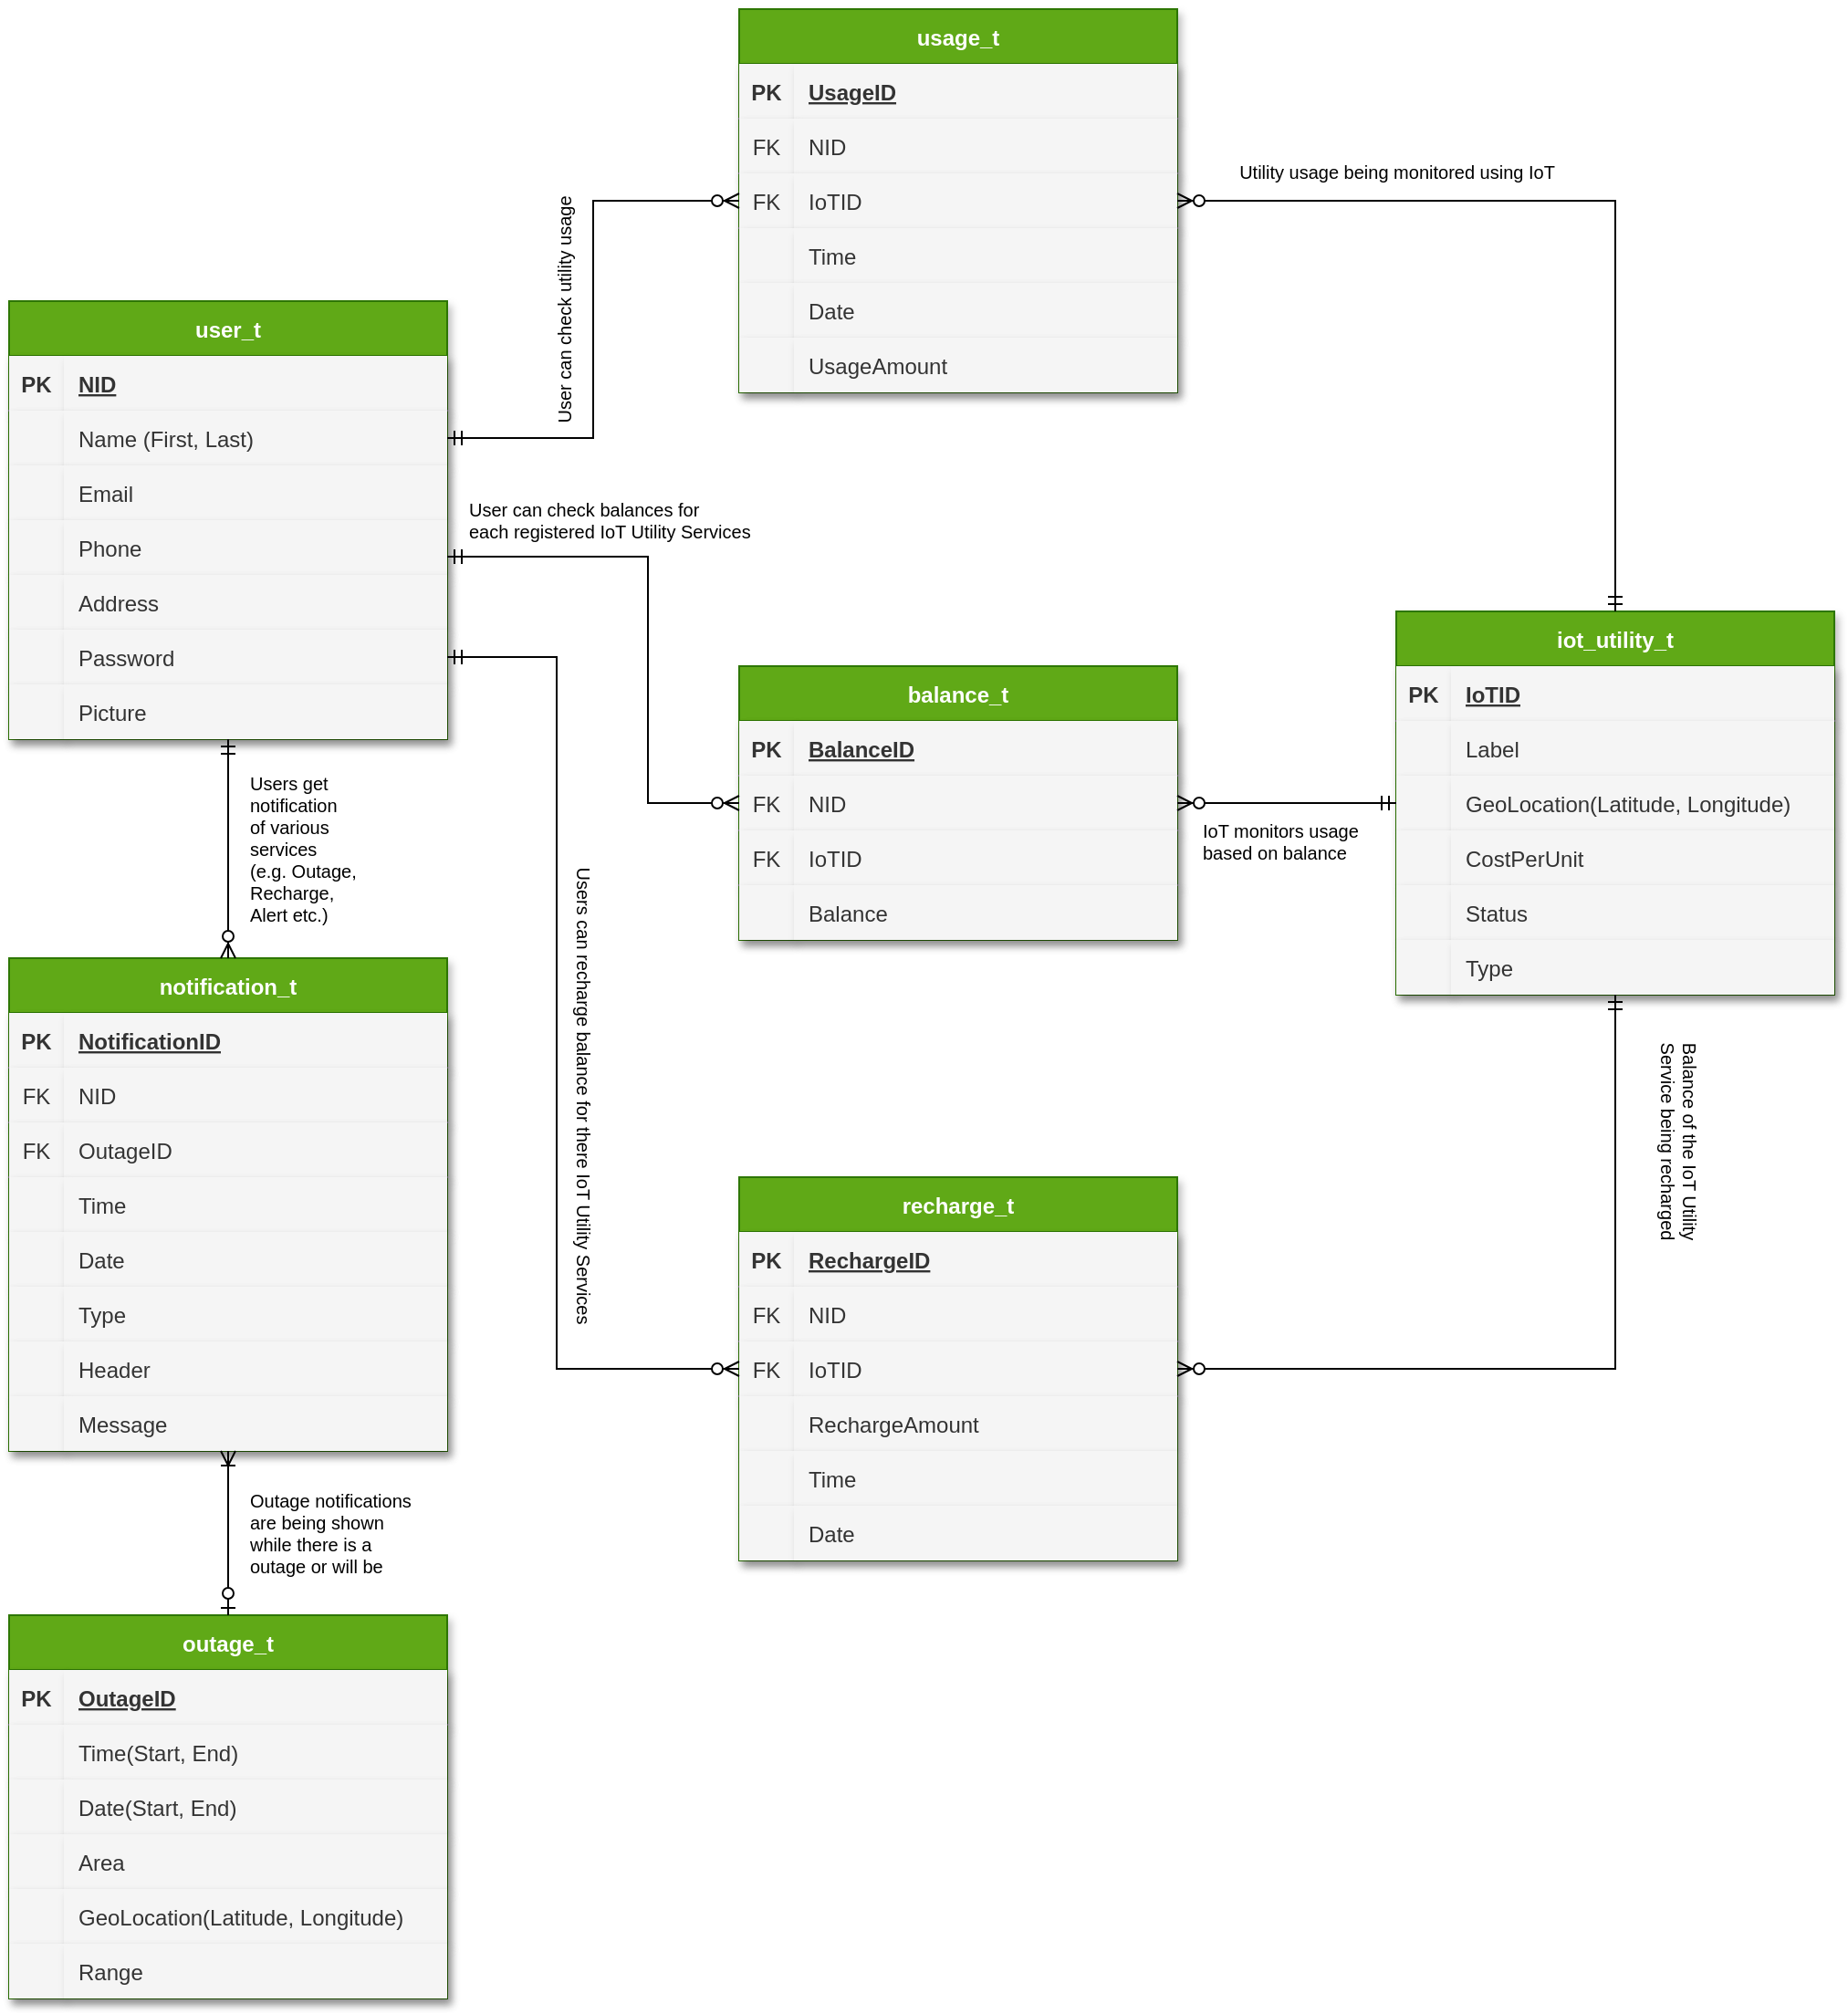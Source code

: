 <mxfile version="24.7.17">
  <diagram name="Page-1" id="aEoQRzq-7ZlI66f20KiE">
    <mxGraphModel dx="2043" dy="736" grid="1" gridSize="10" guides="1" tooltips="1" connect="1" arrows="1" fold="1" page="1" pageScale="1" pageWidth="850" pageHeight="1100" math="0" shadow="0">
      <root>
        <mxCell id="0" />
        <mxCell id="1" parent="0" />
        <mxCell id="TdxxpBxdUY28s5HQA3Qr-1" value="user_t" style="shape=table;startSize=30;container=1;collapsible=1;childLayout=tableLayout;fixedRows=1;rowLines=0;fontStyle=1;align=center;resizeLast=1;swimlaneLine=1;shadow=1;fillColor=#60a917;fontColor=#ffffff;strokeColor=#2D7600;" parent="1" vertex="1">
          <mxGeometry x="-760" y="240" width="240.0" height="240" as="geometry" />
        </mxCell>
        <mxCell id="TdxxpBxdUY28s5HQA3Qr-2" value="" style="shape=tableRow;horizontal=0;startSize=0;swimlaneHead=0;swimlaneBody=0;collapsible=0;dropTarget=0;points=[[0,0.5],[1,0.5]];portConstraint=eastwest;top=0;left=0;right=0;bottom=1;swimlaneLine=1;shadow=1;fillColor=#f5f5f5;fontColor=#333333;strokeColor=#666666;" parent="TdxxpBxdUY28s5HQA3Qr-1" vertex="1">
          <mxGeometry y="30" width="240.0" height="30" as="geometry" />
        </mxCell>
        <mxCell id="TdxxpBxdUY28s5HQA3Qr-3" value="PK" style="shape=partialRectangle;overflow=hidden;connectable=0;top=0;left=0;bottom=0;right=0;fontStyle=1;swimlaneLine=1;shadow=1;fillColor=#f5f5f5;fontColor=#333333;strokeColor=#666666;" parent="TdxxpBxdUY28s5HQA3Qr-2" vertex="1">
          <mxGeometry width="30" height="30" as="geometry">
            <mxRectangle width="30" height="30" as="alternateBounds" />
          </mxGeometry>
        </mxCell>
        <mxCell id="TdxxpBxdUY28s5HQA3Qr-4" value="NID" style="shape=partialRectangle;overflow=hidden;connectable=0;align=left;top=0;left=0;bottom=0;right=0;spacingLeft=6;fontStyle=5;swimlaneLine=1;shadow=1;fillColor=#f5f5f5;fontColor=#333333;strokeColor=#666666;" parent="TdxxpBxdUY28s5HQA3Qr-2" vertex="1">
          <mxGeometry x="30" width="210.0" height="30" as="geometry">
            <mxRectangle width="210.0" height="30" as="alternateBounds" />
          </mxGeometry>
        </mxCell>
        <mxCell id="TdxxpBxdUY28s5HQA3Qr-5" value="" style="shape=tableRow;horizontal=0;startSize=0;swimlaneHead=0;swimlaneBody=0;collapsible=0;dropTarget=0;points=[[0,0.5],[1,0.5]];portConstraint=eastwest;top=0;left=0;right=0;bottom=0;swimlaneLine=1;shadow=1;fillColor=#f5f5f5;fontColor=#333333;strokeColor=#666666;" parent="TdxxpBxdUY28s5HQA3Qr-1" vertex="1">
          <mxGeometry y="60" width="240.0" height="30" as="geometry" />
        </mxCell>
        <mxCell id="TdxxpBxdUY28s5HQA3Qr-6" value="" style="shape=partialRectangle;overflow=hidden;connectable=0;top=0;left=0;bottom=0;right=0;swimlaneLine=1;shadow=1;fillColor=#f5f5f5;fontColor=#333333;strokeColor=#666666;" parent="TdxxpBxdUY28s5HQA3Qr-5" vertex="1">
          <mxGeometry width="30" height="30" as="geometry">
            <mxRectangle width="30" height="30" as="alternateBounds" />
          </mxGeometry>
        </mxCell>
        <mxCell id="TdxxpBxdUY28s5HQA3Qr-7" value="Name (First, Last)" style="shape=partialRectangle;overflow=hidden;connectable=0;align=left;top=0;left=0;bottom=0;right=0;spacingLeft=6;swimlaneLine=1;shadow=1;fillColor=#f5f5f5;fontColor=#333333;strokeColor=#666666;" parent="TdxxpBxdUY28s5HQA3Qr-5" vertex="1">
          <mxGeometry x="30" width="210.0" height="30" as="geometry">
            <mxRectangle width="210.0" height="30" as="alternateBounds" />
          </mxGeometry>
        </mxCell>
        <mxCell id="TdxxpBxdUY28s5HQA3Qr-11" value="" style="shape=tableRow;horizontal=0;startSize=0;swimlaneHead=0;swimlaneBody=0;collapsible=0;dropTarget=0;points=[[0,0.5],[1,0.5]];portConstraint=eastwest;top=0;left=0;right=0;bottom=0;swimlaneLine=1;shadow=1;fillColor=#f5f5f5;fontColor=#333333;strokeColor=#666666;" parent="TdxxpBxdUY28s5HQA3Qr-1" vertex="1">
          <mxGeometry y="90" width="240.0" height="30" as="geometry" />
        </mxCell>
        <mxCell id="TdxxpBxdUY28s5HQA3Qr-12" value="" style="shape=partialRectangle;overflow=hidden;connectable=0;top=0;left=0;bottom=0;right=0;swimlaneLine=1;shadow=1;fillColor=#f5f5f5;fontColor=#333333;strokeColor=#666666;" parent="TdxxpBxdUY28s5HQA3Qr-11" vertex="1">
          <mxGeometry width="30" height="30" as="geometry">
            <mxRectangle width="30" height="30" as="alternateBounds" />
          </mxGeometry>
        </mxCell>
        <mxCell id="TdxxpBxdUY28s5HQA3Qr-13" value="Email" style="shape=partialRectangle;overflow=hidden;connectable=0;align=left;top=0;left=0;bottom=0;right=0;spacingLeft=6;swimlaneLine=1;shadow=1;fillColor=#f5f5f5;fontColor=#333333;strokeColor=#666666;" parent="TdxxpBxdUY28s5HQA3Qr-11" vertex="1">
          <mxGeometry x="30" width="210.0" height="30" as="geometry">
            <mxRectangle width="210.0" height="30" as="alternateBounds" />
          </mxGeometry>
        </mxCell>
        <mxCell id="TdxxpBxdUY28s5HQA3Qr-14" value="" style="shape=tableRow;horizontal=0;startSize=0;swimlaneHead=0;swimlaneBody=0;collapsible=0;dropTarget=0;points=[[0,0.5],[1,0.5]];portConstraint=eastwest;top=0;left=0;right=0;bottom=0;swimlaneLine=1;shadow=1;fillColor=#f5f5f5;fontColor=#333333;strokeColor=#666666;" parent="TdxxpBxdUY28s5HQA3Qr-1" vertex="1">
          <mxGeometry y="120" width="240.0" height="30" as="geometry" />
        </mxCell>
        <mxCell id="TdxxpBxdUY28s5HQA3Qr-15" value="" style="shape=partialRectangle;overflow=hidden;connectable=0;top=0;left=0;bottom=0;right=0;swimlaneLine=1;shadow=1;fillColor=#f5f5f5;fontColor=#333333;strokeColor=#666666;" parent="TdxxpBxdUY28s5HQA3Qr-14" vertex="1">
          <mxGeometry width="30" height="30" as="geometry">
            <mxRectangle width="30" height="30" as="alternateBounds" />
          </mxGeometry>
        </mxCell>
        <mxCell id="TdxxpBxdUY28s5HQA3Qr-16" value="Phone" style="shape=partialRectangle;overflow=hidden;connectable=0;align=left;top=0;left=0;bottom=0;right=0;spacingLeft=6;swimlaneLine=1;shadow=1;fillColor=#f5f5f5;fontColor=#333333;strokeColor=#666666;" parent="TdxxpBxdUY28s5HQA3Qr-14" vertex="1">
          <mxGeometry x="30" width="210.0" height="30" as="geometry">
            <mxRectangle width="210.0" height="30" as="alternateBounds" />
          </mxGeometry>
        </mxCell>
        <mxCell id="TdxxpBxdUY28s5HQA3Qr-17" value="" style="shape=tableRow;horizontal=0;startSize=0;swimlaneHead=0;swimlaneBody=0;collapsible=0;dropTarget=0;points=[[0,0.5],[1,0.5]];portConstraint=eastwest;top=0;left=0;right=0;bottom=0;swimlaneLine=1;shadow=1;fillColor=#f5f5f5;fontColor=#333333;strokeColor=#666666;" parent="TdxxpBxdUY28s5HQA3Qr-1" vertex="1">
          <mxGeometry y="150" width="240.0" height="30" as="geometry" />
        </mxCell>
        <mxCell id="TdxxpBxdUY28s5HQA3Qr-18" value="" style="shape=partialRectangle;overflow=hidden;connectable=0;top=0;left=0;bottom=0;right=0;swimlaneLine=1;shadow=1;fillColor=#f5f5f5;fontColor=#333333;strokeColor=#666666;" parent="TdxxpBxdUY28s5HQA3Qr-17" vertex="1">
          <mxGeometry width="30" height="30" as="geometry">
            <mxRectangle width="30" height="30" as="alternateBounds" />
          </mxGeometry>
        </mxCell>
        <mxCell id="TdxxpBxdUY28s5HQA3Qr-19" value="Address" style="shape=partialRectangle;overflow=hidden;connectable=0;align=left;top=0;left=0;bottom=0;right=0;spacingLeft=6;swimlaneLine=1;shadow=1;fillColor=#f5f5f5;fontColor=#333333;strokeColor=#666666;" parent="TdxxpBxdUY28s5HQA3Qr-17" vertex="1">
          <mxGeometry x="30" width="210.0" height="30" as="geometry">
            <mxRectangle width="210.0" height="30" as="alternateBounds" />
          </mxGeometry>
        </mxCell>
        <mxCell id="TdxxpBxdUY28s5HQA3Qr-20" value="" style="shape=tableRow;horizontal=0;startSize=0;swimlaneHead=0;swimlaneBody=0;collapsible=0;dropTarget=0;points=[[0,0.5],[1,0.5]];portConstraint=eastwest;top=0;left=0;right=0;bottom=0;swimlaneLine=1;shadow=1;fillColor=#f5f5f5;fontColor=#333333;strokeColor=#666666;" parent="TdxxpBxdUY28s5HQA3Qr-1" vertex="1">
          <mxGeometry y="180" width="240.0" height="30" as="geometry" />
        </mxCell>
        <mxCell id="TdxxpBxdUY28s5HQA3Qr-21" value="" style="shape=partialRectangle;overflow=hidden;connectable=0;top=0;left=0;bottom=0;right=0;swimlaneLine=1;shadow=1;fillColor=#f5f5f5;fontColor=#333333;strokeColor=#666666;" parent="TdxxpBxdUY28s5HQA3Qr-20" vertex="1">
          <mxGeometry width="30" height="30" as="geometry">
            <mxRectangle width="30" height="30" as="alternateBounds" />
          </mxGeometry>
        </mxCell>
        <mxCell id="TdxxpBxdUY28s5HQA3Qr-22" value="Password" style="shape=partialRectangle;overflow=hidden;connectable=0;align=left;top=0;left=0;bottom=0;right=0;spacingLeft=6;swimlaneLine=1;shadow=1;fillColor=#f5f5f5;fontColor=#333333;strokeColor=#666666;" parent="TdxxpBxdUY28s5HQA3Qr-20" vertex="1">
          <mxGeometry x="30" width="210.0" height="30" as="geometry">
            <mxRectangle width="210.0" height="30" as="alternateBounds" />
          </mxGeometry>
        </mxCell>
        <mxCell id="TdxxpBxdUY28s5HQA3Qr-238" value="" style="shape=tableRow;horizontal=0;startSize=0;swimlaneHead=0;swimlaneBody=0;collapsible=0;dropTarget=0;points=[[0,0.5],[1,0.5]];portConstraint=eastwest;top=0;left=0;right=0;bottom=0;swimlaneLine=1;shadow=1;fillColor=#f5f5f5;fontColor=#333333;strokeColor=#666666;" parent="TdxxpBxdUY28s5HQA3Qr-1" vertex="1">
          <mxGeometry y="210" width="240.0" height="30" as="geometry" />
        </mxCell>
        <mxCell id="TdxxpBxdUY28s5HQA3Qr-239" value="" style="shape=partialRectangle;overflow=hidden;connectable=0;top=0;left=0;bottom=0;right=0;swimlaneLine=1;shadow=1;fillColor=#f5f5f5;fontColor=#333333;strokeColor=#666666;" parent="TdxxpBxdUY28s5HQA3Qr-238" vertex="1">
          <mxGeometry width="30" height="30" as="geometry">
            <mxRectangle width="30" height="30" as="alternateBounds" />
          </mxGeometry>
        </mxCell>
        <mxCell id="TdxxpBxdUY28s5HQA3Qr-240" value="Picture" style="shape=partialRectangle;overflow=hidden;connectable=0;align=left;top=0;left=0;bottom=0;right=0;spacingLeft=6;swimlaneLine=1;shadow=1;fillColor=#f5f5f5;fontColor=#333333;strokeColor=#666666;" parent="TdxxpBxdUY28s5HQA3Qr-238" vertex="1">
          <mxGeometry x="30" width="210.0" height="30" as="geometry">
            <mxRectangle width="210.0" height="30" as="alternateBounds" />
          </mxGeometry>
        </mxCell>
        <mxCell id="TdxxpBxdUY28s5HQA3Qr-32" value="iot_utility_t" style="shape=table;startSize=30;container=1;collapsible=1;childLayout=tableLayout;fixedRows=1;rowLines=0;fontStyle=1;align=center;resizeLast=1;swimlaneLine=1;shadow=1;fillColor=#60a917;fontColor=#ffffff;strokeColor=#2D7600;" parent="1" vertex="1">
          <mxGeometry y="410" width="240" height="210" as="geometry" />
        </mxCell>
        <mxCell id="TdxxpBxdUY28s5HQA3Qr-33" value="" style="shape=tableRow;horizontal=0;startSize=0;swimlaneHead=0;swimlaneBody=0;collapsible=0;dropTarget=0;points=[[0,0.5],[1,0.5]];portConstraint=eastwest;top=0;left=0;right=0;bottom=1;swimlaneLine=1;shadow=1;fillColor=#f5f5f5;fontColor=#333333;strokeColor=#666666;" parent="TdxxpBxdUY28s5HQA3Qr-32" vertex="1">
          <mxGeometry y="30" width="240" height="30" as="geometry" />
        </mxCell>
        <mxCell id="TdxxpBxdUY28s5HQA3Qr-34" value="PK" style="shape=partialRectangle;overflow=hidden;connectable=0;top=0;left=0;bottom=0;right=0;fontStyle=1;swimlaneLine=1;shadow=1;fillColor=#f5f5f5;fontColor=#333333;strokeColor=#666666;" parent="TdxxpBxdUY28s5HQA3Qr-33" vertex="1">
          <mxGeometry width="30" height="30" as="geometry">
            <mxRectangle width="30" height="30" as="alternateBounds" />
          </mxGeometry>
        </mxCell>
        <mxCell id="TdxxpBxdUY28s5HQA3Qr-35" value="IoTID" style="shape=partialRectangle;overflow=hidden;connectable=0;align=left;top=0;left=0;bottom=0;right=0;spacingLeft=6;fontStyle=5;swimlaneLine=1;shadow=1;fillColor=#f5f5f5;fontColor=#333333;strokeColor=#666666;" parent="TdxxpBxdUY28s5HQA3Qr-33" vertex="1">
          <mxGeometry x="30" width="210" height="30" as="geometry">
            <mxRectangle width="210" height="30" as="alternateBounds" />
          </mxGeometry>
        </mxCell>
        <mxCell id="TdxxpBxdUY28s5HQA3Qr-36" value="" style="shape=tableRow;horizontal=0;startSize=0;swimlaneHead=0;swimlaneBody=0;collapsible=0;dropTarget=0;points=[[0,0.5],[1,0.5]];portConstraint=eastwest;top=0;left=0;right=0;bottom=0;swimlaneLine=1;shadow=1;fillColor=#f5f5f5;fontColor=#333333;strokeColor=#666666;" parent="TdxxpBxdUY28s5HQA3Qr-32" vertex="1">
          <mxGeometry y="60" width="240" height="30" as="geometry" />
        </mxCell>
        <mxCell id="TdxxpBxdUY28s5HQA3Qr-37" value="" style="shape=partialRectangle;overflow=hidden;connectable=0;top=0;left=0;bottom=0;right=0;swimlaneLine=1;shadow=1;fillColor=#f5f5f5;fontColor=#333333;strokeColor=#666666;" parent="TdxxpBxdUY28s5HQA3Qr-36" vertex="1">
          <mxGeometry width="30" height="30" as="geometry">
            <mxRectangle width="30" height="30" as="alternateBounds" />
          </mxGeometry>
        </mxCell>
        <mxCell id="TdxxpBxdUY28s5HQA3Qr-38" value="Label" style="shape=partialRectangle;overflow=hidden;connectable=0;align=left;top=0;left=0;bottom=0;right=0;spacingLeft=6;swimlaneLine=1;shadow=1;fillColor=#f5f5f5;fontColor=#333333;strokeColor=#666666;" parent="TdxxpBxdUY28s5HQA3Qr-36" vertex="1">
          <mxGeometry x="30" width="210" height="30" as="geometry">
            <mxRectangle width="210" height="30" as="alternateBounds" />
          </mxGeometry>
        </mxCell>
        <mxCell id="TdxxpBxdUY28s5HQA3Qr-39" value="" style="shape=tableRow;horizontal=0;startSize=0;swimlaneHead=0;swimlaneBody=0;collapsible=0;dropTarget=0;points=[[0,0.5],[1,0.5]];portConstraint=eastwest;top=0;left=0;right=0;bottom=0;swimlaneLine=1;shadow=1;fillColor=#f5f5f5;fontColor=#333333;strokeColor=#666666;" parent="TdxxpBxdUY28s5HQA3Qr-32" vertex="1">
          <mxGeometry y="90" width="240" height="30" as="geometry" />
        </mxCell>
        <mxCell id="TdxxpBxdUY28s5HQA3Qr-40" value="" style="shape=partialRectangle;overflow=hidden;connectable=0;top=0;left=0;bottom=0;right=0;swimlaneLine=1;shadow=1;fillColor=#f5f5f5;fontColor=#333333;strokeColor=#666666;" parent="TdxxpBxdUY28s5HQA3Qr-39" vertex="1">
          <mxGeometry width="30" height="30" as="geometry">
            <mxRectangle width="30" height="30" as="alternateBounds" />
          </mxGeometry>
        </mxCell>
        <mxCell id="TdxxpBxdUY28s5HQA3Qr-41" value="GeoLocation(Latitude, Longitude)" style="shape=partialRectangle;overflow=hidden;connectable=0;align=left;top=0;left=0;bottom=0;right=0;spacingLeft=6;swimlaneLine=1;shadow=1;fillColor=#f5f5f5;fontColor=#333333;strokeColor=#666666;" parent="TdxxpBxdUY28s5HQA3Qr-39" vertex="1">
          <mxGeometry x="30" width="210" height="30" as="geometry">
            <mxRectangle width="210" height="30" as="alternateBounds" />
          </mxGeometry>
        </mxCell>
        <mxCell id="TdxxpBxdUY28s5HQA3Qr-45" value="" style="shape=tableRow;horizontal=0;startSize=0;swimlaneHead=0;swimlaneBody=0;collapsible=0;dropTarget=0;points=[[0,0.5],[1,0.5]];portConstraint=eastwest;top=0;left=0;right=0;bottom=0;swimlaneLine=1;shadow=1;fillColor=#f5f5f5;fontColor=#333333;strokeColor=#666666;" parent="TdxxpBxdUY28s5HQA3Qr-32" vertex="1">
          <mxGeometry y="120" width="240" height="30" as="geometry" />
        </mxCell>
        <mxCell id="TdxxpBxdUY28s5HQA3Qr-46" value="" style="shape=partialRectangle;overflow=hidden;connectable=0;top=0;left=0;bottom=0;right=0;swimlaneLine=1;shadow=1;fillColor=#f5f5f5;fontColor=#333333;strokeColor=#666666;" parent="TdxxpBxdUY28s5HQA3Qr-45" vertex="1">
          <mxGeometry width="30" height="30" as="geometry">
            <mxRectangle width="30" height="30" as="alternateBounds" />
          </mxGeometry>
        </mxCell>
        <mxCell id="TdxxpBxdUY28s5HQA3Qr-47" value="CostPerUnit" style="shape=partialRectangle;overflow=hidden;connectable=0;align=left;top=0;left=0;bottom=0;right=0;spacingLeft=6;swimlaneLine=1;shadow=1;fillColor=#f5f5f5;fontColor=#333333;strokeColor=#666666;" parent="TdxxpBxdUY28s5HQA3Qr-45" vertex="1">
          <mxGeometry x="30" width="210" height="30" as="geometry">
            <mxRectangle width="210" height="30" as="alternateBounds" />
          </mxGeometry>
        </mxCell>
        <mxCell id="TdxxpBxdUY28s5HQA3Qr-269" value="" style="shape=tableRow;horizontal=0;startSize=0;swimlaneHead=0;swimlaneBody=0;collapsible=0;dropTarget=0;points=[[0,0.5],[1,0.5]];portConstraint=eastwest;top=0;left=0;right=0;bottom=0;swimlaneLine=1;shadow=1;fillColor=#f5f5f5;fontColor=#333333;strokeColor=#666666;" parent="TdxxpBxdUY28s5HQA3Qr-32" vertex="1">
          <mxGeometry y="150" width="240" height="30" as="geometry" />
        </mxCell>
        <mxCell id="TdxxpBxdUY28s5HQA3Qr-270" value="" style="shape=partialRectangle;overflow=hidden;connectable=0;top=0;left=0;bottom=0;right=0;swimlaneLine=1;shadow=1;fillColor=#f5f5f5;fontColor=#333333;strokeColor=#666666;" parent="TdxxpBxdUY28s5HQA3Qr-269" vertex="1">
          <mxGeometry width="30" height="30" as="geometry">
            <mxRectangle width="30" height="30" as="alternateBounds" />
          </mxGeometry>
        </mxCell>
        <mxCell id="TdxxpBxdUY28s5HQA3Qr-271" value="Status" style="shape=partialRectangle;overflow=hidden;connectable=0;align=left;top=0;left=0;bottom=0;right=0;spacingLeft=6;swimlaneLine=1;shadow=1;fillColor=#f5f5f5;fontColor=#333333;strokeColor=#666666;" parent="TdxxpBxdUY28s5HQA3Qr-269" vertex="1">
          <mxGeometry x="30" width="210" height="30" as="geometry">
            <mxRectangle width="210" height="30" as="alternateBounds" />
          </mxGeometry>
        </mxCell>
        <mxCell id="TdxxpBxdUY28s5HQA3Qr-274" value="" style="shape=tableRow;horizontal=0;startSize=0;swimlaneHead=0;swimlaneBody=0;collapsible=0;dropTarget=0;points=[[0,0.5],[1,0.5]];portConstraint=eastwest;top=0;left=0;right=0;bottom=0;swimlaneLine=1;shadow=1;fillColor=#f5f5f5;fontColor=#333333;strokeColor=#666666;" parent="TdxxpBxdUY28s5HQA3Qr-32" vertex="1">
          <mxGeometry y="180" width="240" height="30" as="geometry" />
        </mxCell>
        <mxCell id="TdxxpBxdUY28s5HQA3Qr-275" value="" style="shape=partialRectangle;overflow=hidden;connectable=0;top=0;left=0;bottom=0;right=0;swimlaneLine=1;shadow=1;fillColor=#f5f5f5;fontColor=#333333;strokeColor=#666666;" parent="TdxxpBxdUY28s5HQA3Qr-274" vertex="1">
          <mxGeometry width="30" height="30" as="geometry">
            <mxRectangle width="30" height="30" as="alternateBounds" />
          </mxGeometry>
        </mxCell>
        <mxCell id="TdxxpBxdUY28s5HQA3Qr-276" value="Type" style="shape=partialRectangle;overflow=hidden;connectable=0;align=left;top=0;left=0;bottom=0;right=0;spacingLeft=6;swimlaneLine=1;shadow=1;fillColor=#f5f5f5;fontColor=#333333;strokeColor=#666666;" parent="TdxxpBxdUY28s5HQA3Qr-274" vertex="1">
          <mxGeometry x="30" width="210" height="30" as="geometry">
            <mxRectangle width="210" height="30" as="alternateBounds" />
          </mxGeometry>
        </mxCell>
        <mxCell id="TdxxpBxdUY28s5HQA3Qr-48" value="usage_t" style="shape=table;startSize=30;container=1;collapsible=1;childLayout=tableLayout;fixedRows=1;rowLines=0;fontStyle=1;align=center;resizeLast=1;swimlaneLine=1;shadow=1;fillColor=#60a917;fontColor=#ffffff;strokeColor=#2D7600;" parent="1" vertex="1">
          <mxGeometry x="-360" y="80" width="240" height="210" as="geometry" />
        </mxCell>
        <mxCell id="TdxxpBxdUY28s5HQA3Qr-55" value="" style="shape=tableRow;horizontal=0;startSize=0;swimlaneHead=0;swimlaneBody=0;collapsible=0;dropTarget=0;points=[[0,0.5],[1,0.5]];portConstraint=eastwest;top=0;left=0;right=0;bottom=1;swimlaneLine=1;shadow=1;fillColor=#f5f5f5;fontColor=#333333;strokeColor=#666666;fontStyle=0" parent="TdxxpBxdUY28s5HQA3Qr-48" vertex="1">
          <mxGeometry y="30" width="240" height="30" as="geometry" />
        </mxCell>
        <mxCell id="TdxxpBxdUY28s5HQA3Qr-56" value="PK" style="shape=partialRectangle;overflow=hidden;connectable=0;top=0;left=0;bottom=0;right=0;fontStyle=1;swimlaneLine=1;shadow=1;fillColor=#f5f5f5;fontColor=#333333;strokeColor=#666666;" parent="TdxxpBxdUY28s5HQA3Qr-55" vertex="1">
          <mxGeometry width="30" height="30" as="geometry">
            <mxRectangle width="30" height="30" as="alternateBounds" />
          </mxGeometry>
        </mxCell>
        <mxCell id="TdxxpBxdUY28s5HQA3Qr-57" value="UsageID" style="shape=partialRectangle;overflow=hidden;connectable=0;align=left;top=0;left=0;bottom=0;right=0;spacingLeft=6;fontStyle=5;swimlaneLine=1;shadow=1;fillColor=#f5f5f5;fontColor=#333333;strokeColor=#666666;" parent="TdxxpBxdUY28s5HQA3Qr-55" vertex="1">
          <mxGeometry x="30" width="210" height="30" as="geometry">
            <mxRectangle width="210" height="30" as="alternateBounds" />
          </mxGeometry>
        </mxCell>
        <mxCell id="TdxxpBxdUY28s5HQA3Qr-52" value="" style="shape=tableRow;horizontal=0;startSize=0;swimlaneHead=0;swimlaneBody=0;collapsible=0;dropTarget=0;points=[[0,0.5],[1,0.5]];portConstraint=eastwest;top=0;left=0;right=0;bottom=1;swimlaneLine=1;shadow=1;fillColor=#f5f5f5;fontColor=#333333;strokeColor=#666666;fontStyle=0" parent="TdxxpBxdUY28s5HQA3Qr-48" vertex="1">
          <mxGeometry y="60" width="240" height="30" as="geometry" />
        </mxCell>
        <mxCell id="TdxxpBxdUY28s5HQA3Qr-53" value="FK" style="shape=partialRectangle;overflow=hidden;connectable=0;top=0;left=0;bottom=0;right=0;fontStyle=0;swimlaneLine=1;shadow=1;fillColor=#f5f5f5;fontColor=#333333;strokeColor=#666666;" parent="TdxxpBxdUY28s5HQA3Qr-52" vertex="1">
          <mxGeometry width="30" height="30" as="geometry">
            <mxRectangle width="30" height="30" as="alternateBounds" />
          </mxGeometry>
        </mxCell>
        <mxCell id="TdxxpBxdUY28s5HQA3Qr-54" value="NID" style="shape=partialRectangle;overflow=hidden;connectable=0;align=left;top=0;left=0;bottom=0;right=0;spacingLeft=6;fontStyle=0;swimlaneLine=1;shadow=1;fillColor=#f5f5f5;fontColor=#333333;strokeColor=#666666;" parent="TdxxpBxdUY28s5HQA3Qr-52" vertex="1">
          <mxGeometry x="30" width="210" height="30" as="geometry">
            <mxRectangle width="210" height="30" as="alternateBounds" />
          </mxGeometry>
        </mxCell>
        <mxCell id="TdxxpBxdUY28s5HQA3Qr-49" value="" style="shape=tableRow;horizontal=0;startSize=0;swimlaneHead=0;swimlaneBody=0;collapsible=0;dropTarget=0;points=[[0,0.5],[1,0.5]];portConstraint=eastwest;top=0;left=0;right=0;bottom=1;swimlaneLine=1;shadow=1;fillColor=#f5f5f5;fontColor=#333333;strokeColor=#666666;fontStyle=0" parent="TdxxpBxdUY28s5HQA3Qr-48" vertex="1">
          <mxGeometry y="90" width="240" height="30" as="geometry" />
        </mxCell>
        <mxCell id="TdxxpBxdUY28s5HQA3Qr-50" value="FK" style="shape=partialRectangle;overflow=hidden;connectable=0;top=0;left=0;bottom=0;right=0;fontStyle=0;swimlaneLine=1;shadow=1;fillColor=#f5f5f5;fontColor=#333333;strokeColor=#666666;" parent="TdxxpBxdUY28s5HQA3Qr-49" vertex="1">
          <mxGeometry width="30" height="30" as="geometry">
            <mxRectangle width="30" height="30" as="alternateBounds" />
          </mxGeometry>
        </mxCell>
        <mxCell id="TdxxpBxdUY28s5HQA3Qr-51" value="IoTID" style="shape=partialRectangle;overflow=hidden;connectable=0;align=left;top=0;left=0;bottom=0;right=0;spacingLeft=6;fontStyle=0;swimlaneLine=1;shadow=1;fillColor=#f5f5f5;fontColor=#333333;strokeColor=#666666;" parent="TdxxpBxdUY28s5HQA3Qr-49" vertex="1">
          <mxGeometry x="30" width="210" height="30" as="geometry">
            <mxRectangle width="210" height="30" as="alternateBounds" />
          </mxGeometry>
        </mxCell>
        <mxCell id="TdxxpBxdUY28s5HQA3Qr-58" value="" style="shape=tableRow;horizontal=0;startSize=0;swimlaneHead=0;swimlaneBody=0;collapsible=0;dropTarget=0;points=[[0,0.5],[1,0.5]];portConstraint=eastwest;top=0;left=0;right=0;bottom=0;swimlaneLine=1;shadow=1;fillColor=#f5f5f5;fontColor=#333333;strokeColor=#666666;fontStyle=0" parent="TdxxpBxdUY28s5HQA3Qr-48" vertex="1">
          <mxGeometry y="120" width="240" height="30" as="geometry" />
        </mxCell>
        <mxCell id="TdxxpBxdUY28s5HQA3Qr-59" value="" style="shape=partialRectangle;overflow=hidden;connectable=0;top=0;left=0;bottom=0;right=0;swimlaneLine=1;shadow=1;fillColor=#f5f5f5;fontColor=#333333;strokeColor=#666666;fontStyle=0" parent="TdxxpBxdUY28s5HQA3Qr-58" vertex="1">
          <mxGeometry width="30" height="30" as="geometry">
            <mxRectangle width="30" height="30" as="alternateBounds" />
          </mxGeometry>
        </mxCell>
        <mxCell id="TdxxpBxdUY28s5HQA3Qr-60" value="Time" style="shape=partialRectangle;overflow=hidden;connectable=0;align=left;top=0;left=0;bottom=0;right=0;spacingLeft=6;swimlaneLine=1;shadow=1;fillColor=#f5f5f5;fontColor=#333333;strokeColor=#666666;fontStyle=0" parent="TdxxpBxdUY28s5HQA3Qr-58" vertex="1">
          <mxGeometry x="30" width="210" height="30" as="geometry">
            <mxRectangle width="210" height="30" as="alternateBounds" />
          </mxGeometry>
        </mxCell>
        <mxCell id="TdxxpBxdUY28s5HQA3Qr-61" value="" style="shape=tableRow;horizontal=0;startSize=0;swimlaneHead=0;swimlaneBody=0;collapsible=0;dropTarget=0;points=[[0,0.5],[1,0.5]];portConstraint=eastwest;top=0;left=0;right=0;bottom=0;swimlaneLine=1;shadow=1;fillColor=#f5f5f5;fontColor=#333333;strokeColor=#666666;fontStyle=0" parent="TdxxpBxdUY28s5HQA3Qr-48" vertex="1">
          <mxGeometry y="150" width="240" height="30" as="geometry" />
        </mxCell>
        <mxCell id="TdxxpBxdUY28s5HQA3Qr-62" value="" style="shape=partialRectangle;overflow=hidden;connectable=0;top=0;left=0;bottom=0;right=0;swimlaneLine=1;shadow=1;fillColor=#f5f5f5;fontColor=#333333;strokeColor=#666666;fontStyle=0" parent="TdxxpBxdUY28s5HQA3Qr-61" vertex="1">
          <mxGeometry width="30" height="30" as="geometry">
            <mxRectangle width="30" height="30" as="alternateBounds" />
          </mxGeometry>
        </mxCell>
        <mxCell id="TdxxpBxdUY28s5HQA3Qr-63" value="Date" style="shape=partialRectangle;overflow=hidden;connectable=0;align=left;top=0;left=0;bottom=0;right=0;spacingLeft=6;swimlaneLine=1;shadow=1;fillColor=#f5f5f5;fontColor=#333333;strokeColor=#666666;fontStyle=0" parent="TdxxpBxdUY28s5HQA3Qr-61" vertex="1">
          <mxGeometry x="30" width="210" height="30" as="geometry">
            <mxRectangle width="210" height="30" as="alternateBounds" />
          </mxGeometry>
        </mxCell>
        <mxCell id="TdxxpBxdUY28s5HQA3Qr-64" value="" style="shape=tableRow;horizontal=0;startSize=0;swimlaneHead=0;swimlaneBody=0;collapsible=0;dropTarget=0;points=[[0,0.5],[1,0.5]];portConstraint=eastwest;top=0;left=0;right=0;bottom=0;swimlaneLine=1;shadow=1;fillColor=#f5f5f5;fontColor=#333333;strokeColor=#666666;fontStyle=0" parent="TdxxpBxdUY28s5HQA3Qr-48" vertex="1">
          <mxGeometry y="180" width="240" height="30" as="geometry" />
        </mxCell>
        <mxCell id="TdxxpBxdUY28s5HQA3Qr-65" value="" style="shape=partialRectangle;overflow=hidden;connectable=0;top=0;left=0;bottom=0;right=0;swimlaneLine=1;shadow=1;fillColor=#f5f5f5;fontColor=#333333;strokeColor=#666666;fontStyle=0" parent="TdxxpBxdUY28s5HQA3Qr-64" vertex="1">
          <mxGeometry width="30" height="30" as="geometry">
            <mxRectangle width="30" height="30" as="alternateBounds" />
          </mxGeometry>
        </mxCell>
        <mxCell id="TdxxpBxdUY28s5HQA3Qr-66" value="UsageAmount" style="shape=partialRectangle;overflow=hidden;connectable=0;align=left;top=0;left=0;bottom=0;right=0;spacingLeft=6;swimlaneLine=1;shadow=1;fillColor=#f5f5f5;fontColor=#333333;strokeColor=#666666;fontStyle=0" parent="TdxxpBxdUY28s5HQA3Qr-64" vertex="1">
          <mxGeometry x="30" width="210" height="30" as="geometry">
            <mxRectangle width="210" height="30" as="alternateBounds" />
          </mxGeometry>
        </mxCell>
        <mxCell id="TdxxpBxdUY28s5HQA3Qr-79" value="balance_t" style="shape=table;startSize=30;container=1;collapsible=1;childLayout=tableLayout;fixedRows=1;rowLines=0;fontStyle=1;align=center;resizeLast=1;swimlaneLine=1;shadow=1;fillColor=#60a917;fontColor=#ffffff;strokeColor=#2D7600;" parent="1" vertex="1">
          <mxGeometry x="-360" y="440" width="240" height="150" as="geometry" />
        </mxCell>
        <mxCell id="TdxxpBxdUY28s5HQA3Qr-86" value="" style="shape=tableRow;horizontal=0;startSize=0;swimlaneHead=0;swimlaneBody=0;collapsible=0;dropTarget=0;points=[[0,0.5],[1,0.5]];portConstraint=eastwest;top=0;left=0;right=0;bottom=1;swimlaneLine=1;shadow=1;fillColor=#f5f5f5;fontColor=#333333;strokeColor=#666666;" parent="TdxxpBxdUY28s5HQA3Qr-79" vertex="1">
          <mxGeometry y="30" width="240" height="30" as="geometry" />
        </mxCell>
        <mxCell id="TdxxpBxdUY28s5HQA3Qr-87" value="PK" style="shape=partialRectangle;overflow=hidden;connectable=0;top=0;left=0;bottom=0;right=0;fontStyle=1;swimlaneLine=1;shadow=1;fillColor=#f5f5f5;fontColor=#333333;strokeColor=#666666;" parent="TdxxpBxdUY28s5HQA3Qr-86" vertex="1">
          <mxGeometry width="30" height="30" as="geometry">
            <mxRectangle width="30" height="30" as="alternateBounds" />
          </mxGeometry>
        </mxCell>
        <mxCell id="TdxxpBxdUY28s5HQA3Qr-88" value="BalanceID" style="shape=partialRectangle;overflow=hidden;connectable=0;align=left;top=0;left=0;bottom=0;right=0;spacingLeft=6;fontStyle=5;swimlaneLine=1;shadow=1;fillColor=#f5f5f5;fontColor=#333333;strokeColor=#666666;" parent="TdxxpBxdUY28s5HQA3Qr-86" vertex="1">
          <mxGeometry x="30" width="210" height="30" as="geometry">
            <mxRectangle width="210" height="30" as="alternateBounds" />
          </mxGeometry>
        </mxCell>
        <mxCell id="TdxxpBxdUY28s5HQA3Qr-83" value="" style="shape=tableRow;horizontal=0;startSize=0;swimlaneHead=0;swimlaneBody=0;collapsible=0;dropTarget=0;points=[[0,0.5],[1,0.5]];portConstraint=eastwest;top=0;left=0;right=0;bottom=1;swimlaneLine=1;shadow=1;fillColor=#f5f5f5;fontColor=#333333;strokeColor=#666666;" parent="TdxxpBxdUY28s5HQA3Qr-79" vertex="1">
          <mxGeometry y="60" width="240" height="30" as="geometry" />
        </mxCell>
        <mxCell id="TdxxpBxdUY28s5HQA3Qr-84" value="FK" style="shape=partialRectangle;overflow=hidden;connectable=0;top=0;left=0;bottom=0;right=0;fontStyle=0;swimlaneLine=1;shadow=1;fillColor=#f5f5f5;fontColor=#333333;strokeColor=#666666;" parent="TdxxpBxdUY28s5HQA3Qr-83" vertex="1">
          <mxGeometry width="30" height="30" as="geometry">
            <mxRectangle width="30" height="30" as="alternateBounds" />
          </mxGeometry>
        </mxCell>
        <mxCell id="TdxxpBxdUY28s5HQA3Qr-85" value="NID" style="shape=partialRectangle;overflow=hidden;connectable=0;align=left;top=0;left=0;bottom=0;right=0;spacingLeft=6;fontStyle=0;swimlaneLine=1;shadow=1;fillColor=#f5f5f5;fontColor=#333333;strokeColor=#666666;" parent="TdxxpBxdUY28s5HQA3Qr-83" vertex="1">
          <mxGeometry x="30" width="210" height="30" as="geometry">
            <mxRectangle width="210" height="30" as="alternateBounds" />
          </mxGeometry>
        </mxCell>
        <mxCell id="TdxxpBxdUY28s5HQA3Qr-80" value="" style="shape=tableRow;horizontal=0;startSize=0;swimlaneHead=0;swimlaneBody=0;collapsible=0;dropTarget=0;points=[[0,0.5],[1,0.5]];portConstraint=eastwest;top=0;left=0;right=0;bottom=1;swimlaneLine=1;shadow=1;fillColor=#f5f5f5;fontColor=#333333;strokeColor=#666666;" parent="TdxxpBxdUY28s5HQA3Qr-79" vertex="1">
          <mxGeometry y="90" width="240" height="30" as="geometry" />
        </mxCell>
        <mxCell id="TdxxpBxdUY28s5HQA3Qr-81" value="FK" style="shape=partialRectangle;overflow=hidden;connectable=0;top=0;left=0;bottom=0;right=0;fontStyle=0;swimlaneLine=1;shadow=1;fillColor=#f5f5f5;fontColor=#333333;strokeColor=#666666;" parent="TdxxpBxdUY28s5HQA3Qr-80" vertex="1">
          <mxGeometry width="30" height="30" as="geometry">
            <mxRectangle width="30" height="30" as="alternateBounds" />
          </mxGeometry>
        </mxCell>
        <mxCell id="TdxxpBxdUY28s5HQA3Qr-82" value="IoTID" style="shape=partialRectangle;overflow=hidden;connectable=0;align=left;top=0;left=0;bottom=0;right=0;spacingLeft=6;fontStyle=0;swimlaneLine=1;shadow=1;fillColor=#f5f5f5;fontColor=#333333;strokeColor=#666666;" parent="TdxxpBxdUY28s5HQA3Qr-80" vertex="1">
          <mxGeometry x="30" width="210" height="30" as="geometry">
            <mxRectangle width="210" height="30" as="alternateBounds" />
          </mxGeometry>
        </mxCell>
        <mxCell id="TdxxpBxdUY28s5HQA3Qr-89" value="" style="shape=tableRow;horizontal=0;startSize=0;swimlaneHead=0;swimlaneBody=0;collapsible=0;dropTarget=0;points=[[0,0.5],[1,0.5]];portConstraint=eastwest;top=0;left=0;right=0;bottom=0;swimlaneLine=1;shadow=1;fillColor=#f5f5f5;fontColor=#333333;strokeColor=#666666;" parent="TdxxpBxdUY28s5HQA3Qr-79" vertex="1">
          <mxGeometry y="120" width="240" height="30" as="geometry" />
        </mxCell>
        <mxCell id="TdxxpBxdUY28s5HQA3Qr-90" value="" style="shape=partialRectangle;overflow=hidden;connectable=0;top=0;left=0;bottom=0;right=0;swimlaneLine=1;shadow=1;fillColor=#f5f5f5;fontColor=#333333;strokeColor=#666666;" parent="TdxxpBxdUY28s5HQA3Qr-89" vertex="1">
          <mxGeometry width="30" height="30" as="geometry">
            <mxRectangle width="30" height="30" as="alternateBounds" />
          </mxGeometry>
        </mxCell>
        <mxCell id="TdxxpBxdUY28s5HQA3Qr-91" value="Balance" style="shape=partialRectangle;overflow=hidden;connectable=0;align=left;top=0;left=0;bottom=0;right=0;spacingLeft=6;swimlaneLine=1;shadow=1;fillColor=#f5f5f5;fontColor=#333333;strokeColor=#666666;" parent="TdxxpBxdUY28s5HQA3Qr-89" vertex="1">
          <mxGeometry x="30" width="210" height="30" as="geometry">
            <mxRectangle width="210" height="30" as="alternateBounds" />
          </mxGeometry>
        </mxCell>
        <mxCell id="TdxxpBxdUY28s5HQA3Qr-104" value="recharge_t" style="shape=table;startSize=30;container=1;collapsible=1;childLayout=tableLayout;fixedRows=1;rowLines=0;fontStyle=1;align=center;resizeLast=1;swimlaneLine=1;shadow=1;fillColor=#60a917;fontColor=#ffffff;strokeColor=#2D7600;" parent="1" vertex="1">
          <mxGeometry x="-360" y="720" width="240" height="210" as="geometry" />
        </mxCell>
        <mxCell id="TdxxpBxdUY28s5HQA3Qr-111" value="" style="shape=tableRow;horizontal=0;startSize=0;swimlaneHead=0;swimlaneBody=0;collapsible=0;dropTarget=0;points=[[0,0.5],[1,0.5]];portConstraint=eastwest;top=0;left=0;right=0;bottom=1;swimlaneLine=1;shadow=1;fillColor=#f5f5f5;fontColor=#333333;strokeColor=#666666;" parent="TdxxpBxdUY28s5HQA3Qr-104" vertex="1">
          <mxGeometry y="30" width="240" height="30" as="geometry" />
        </mxCell>
        <mxCell id="TdxxpBxdUY28s5HQA3Qr-112" value="PK" style="shape=partialRectangle;overflow=hidden;connectable=0;top=0;left=0;bottom=0;right=0;fontStyle=1;swimlaneLine=1;shadow=1;fillColor=#f5f5f5;fontColor=#333333;strokeColor=#666666;" parent="TdxxpBxdUY28s5HQA3Qr-111" vertex="1">
          <mxGeometry width="30" height="30" as="geometry">
            <mxRectangle width="30" height="30" as="alternateBounds" />
          </mxGeometry>
        </mxCell>
        <mxCell id="TdxxpBxdUY28s5HQA3Qr-113" value="RechargeID" style="shape=partialRectangle;overflow=hidden;connectable=0;align=left;top=0;left=0;bottom=0;right=0;spacingLeft=6;fontStyle=5;swimlaneLine=1;shadow=1;fillColor=#f5f5f5;fontColor=#333333;strokeColor=#666666;" parent="TdxxpBxdUY28s5HQA3Qr-111" vertex="1">
          <mxGeometry x="30" width="210" height="30" as="geometry">
            <mxRectangle width="210" height="30" as="alternateBounds" />
          </mxGeometry>
        </mxCell>
        <mxCell id="TdxxpBxdUY28s5HQA3Qr-108" value="" style="shape=tableRow;horizontal=0;startSize=0;swimlaneHead=0;swimlaneBody=0;collapsible=0;dropTarget=0;points=[[0,0.5],[1,0.5]];portConstraint=eastwest;top=0;left=0;right=0;bottom=1;swimlaneLine=1;shadow=1;fillColor=#f5f5f5;fontColor=#333333;strokeColor=#666666;" parent="TdxxpBxdUY28s5HQA3Qr-104" vertex="1">
          <mxGeometry y="60" width="240" height="30" as="geometry" />
        </mxCell>
        <mxCell id="TdxxpBxdUY28s5HQA3Qr-109" value="FK" style="shape=partialRectangle;overflow=hidden;connectable=0;top=0;left=0;bottom=0;right=0;fontStyle=0;swimlaneLine=1;shadow=1;fillColor=#f5f5f5;fontColor=#333333;strokeColor=#666666;" parent="TdxxpBxdUY28s5HQA3Qr-108" vertex="1">
          <mxGeometry width="30" height="30" as="geometry">
            <mxRectangle width="30" height="30" as="alternateBounds" />
          </mxGeometry>
        </mxCell>
        <mxCell id="TdxxpBxdUY28s5HQA3Qr-110" value="NID" style="shape=partialRectangle;overflow=hidden;connectable=0;align=left;top=0;left=0;bottom=0;right=0;spacingLeft=6;fontStyle=0;swimlaneLine=1;shadow=1;fillColor=#f5f5f5;fontColor=#333333;strokeColor=#666666;" parent="TdxxpBxdUY28s5HQA3Qr-108" vertex="1">
          <mxGeometry x="30" width="210" height="30" as="geometry">
            <mxRectangle width="210" height="30" as="alternateBounds" />
          </mxGeometry>
        </mxCell>
        <mxCell id="TdxxpBxdUY28s5HQA3Qr-105" value="" style="shape=tableRow;horizontal=0;startSize=0;swimlaneHead=0;swimlaneBody=0;collapsible=0;dropTarget=0;points=[[0,0.5],[1,0.5]];portConstraint=eastwest;top=0;left=0;right=0;bottom=1;swimlaneLine=1;shadow=1;fillColor=#f5f5f5;fontColor=#333333;strokeColor=#666666;" parent="TdxxpBxdUY28s5HQA3Qr-104" vertex="1">
          <mxGeometry y="90" width="240" height="30" as="geometry" />
        </mxCell>
        <mxCell id="TdxxpBxdUY28s5HQA3Qr-106" value="FK" style="shape=partialRectangle;overflow=hidden;connectable=0;top=0;left=0;bottom=0;right=0;fontStyle=0;swimlaneLine=1;shadow=1;fillColor=#f5f5f5;fontColor=#333333;strokeColor=#666666;" parent="TdxxpBxdUY28s5HQA3Qr-105" vertex="1">
          <mxGeometry width="30" height="30" as="geometry">
            <mxRectangle width="30" height="30" as="alternateBounds" />
          </mxGeometry>
        </mxCell>
        <mxCell id="TdxxpBxdUY28s5HQA3Qr-107" value="IoTID" style="shape=partialRectangle;overflow=hidden;connectable=0;align=left;top=0;left=0;bottom=0;right=0;spacingLeft=6;fontStyle=0;swimlaneLine=1;shadow=1;fillColor=#f5f5f5;fontColor=#333333;strokeColor=#666666;" parent="TdxxpBxdUY28s5HQA3Qr-105" vertex="1">
          <mxGeometry x="30" width="210" height="30" as="geometry">
            <mxRectangle width="210" height="30" as="alternateBounds" />
          </mxGeometry>
        </mxCell>
        <mxCell id="TdxxpBxdUY28s5HQA3Qr-114" value="" style="shape=tableRow;horizontal=0;startSize=0;swimlaneHead=0;swimlaneBody=0;collapsible=0;dropTarget=0;points=[[0,0.5],[1,0.5]];portConstraint=eastwest;top=0;left=0;right=0;bottom=0;swimlaneLine=1;shadow=1;fillColor=#f5f5f5;fontColor=#333333;strokeColor=#666666;" parent="TdxxpBxdUY28s5HQA3Qr-104" vertex="1">
          <mxGeometry y="120" width="240" height="30" as="geometry" />
        </mxCell>
        <mxCell id="TdxxpBxdUY28s5HQA3Qr-115" value="" style="shape=partialRectangle;overflow=hidden;connectable=0;top=0;left=0;bottom=0;right=0;swimlaneLine=1;shadow=1;fillColor=#f5f5f5;fontColor=#333333;strokeColor=#666666;" parent="TdxxpBxdUY28s5HQA3Qr-114" vertex="1">
          <mxGeometry width="30" height="30" as="geometry">
            <mxRectangle width="30" height="30" as="alternateBounds" />
          </mxGeometry>
        </mxCell>
        <mxCell id="TdxxpBxdUY28s5HQA3Qr-116" value="RechargeAmount" style="shape=partialRectangle;overflow=hidden;connectable=0;align=left;top=0;left=0;bottom=0;right=0;spacingLeft=6;swimlaneLine=1;shadow=1;fillColor=#f5f5f5;fontColor=#333333;strokeColor=#666666;" parent="TdxxpBxdUY28s5HQA3Qr-114" vertex="1">
          <mxGeometry x="30" width="210" height="30" as="geometry">
            <mxRectangle width="210" height="30" as="alternateBounds" />
          </mxGeometry>
        </mxCell>
        <mxCell id="TdxxpBxdUY28s5HQA3Qr-117" value="" style="shape=tableRow;horizontal=0;startSize=0;swimlaneHead=0;swimlaneBody=0;collapsible=0;dropTarget=0;points=[[0,0.5],[1,0.5]];portConstraint=eastwest;top=0;left=0;right=0;bottom=0;swimlaneLine=1;shadow=1;fillColor=#f5f5f5;fontColor=#333333;strokeColor=#666666;" parent="TdxxpBxdUY28s5HQA3Qr-104" vertex="1">
          <mxGeometry y="150" width="240" height="30" as="geometry" />
        </mxCell>
        <mxCell id="TdxxpBxdUY28s5HQA3Qr-118" value="" style="shape=partialRectangle;overflow=hidden;connectable=0;top=0;left=0;bottom=0;right=0;swimlaneLine=1;shadow=1;fillColor=#f5f5f5;fontColor=#333333;strokeColor=#666666;" parent="TdxxpBxdUY28s5HQA3Qr-117" vertex="1">
          <mxGeometry width="30" height="30" as="geometry">
            <mxRectangle width="30" height="30" as="alternateBounds" />
          </mxGeometry>
        </mxCell>
        <mxCell id="TdxxpBxdUY28s5HQA3Qr-119" value="Time" style="shape=partialRectangle;overflow=hidden;connectable=0;align=left;top=0;left=0;bottom=0;right=0;spacingLeft=6;swimlaneLine=1;shadow=1;fillColor=#f5f5f5;fontColor=#333333;strokeColor=#666666;" parent="TdxxpBxdUY28s5HQA3Qr-117" vertex="1">
          <mxGeometry x="30" width="210" height="30" as="geometry">
            <mxRectangle width="210" height="30" as="alternateBounds" />
          </mxGeometry>
        </mxCell>
        <mxCell id="TdxxpBxdUY28s5HQA3Qr-120" value="" style="shape=tableRow;horizontal=0;startSize=0;swimlaneHead=0;swimlaneBody=0;collapsible=0;dropTarget=0;points=[[0,0.5],[1,0.5]];portConstraint=eastwest;top=0;left=0;right=0;bottom=0;swimlaneLine=1;shadow=1;fillColor=#f5f5f5;fontColor=#333333;strokeColor=#666666;" parent="TdxxpBxdUY28s5HQA3Qr-104" vertex="1">
          <mxGeometry y="180" width="240" height="30" as="geometry" />
        </mxCell>
        <mxCell id="TdxxpBxdUY28s5HQA3Qr-121" value="" style="shape=partialRectangle;overflow=hidden;connectable=0;top=0;left=0;bottom=0;right=0;swimlaneLine=1;shadow=1;fillColor=#f5f5f5;fontColor=#333333;strokeColor=#666666;" parent="TdxxpBxdUY28s5HQA3Qr-120" vertex="1">
          <mxGeometry width="30" height="30" as="geometry">
            <mxRectangle width="30" height="30" as="alternateBounds" />
          </mxGeometry>
        </mxCell>
        <mxCell id="TdxxpBxdUY28s5HQA3Qr-122" value="Date" style="shape=partialRectangle;overflow=hidden;connectable=0;align=left;top=0;left=0;bottom=0;right=0;spacingLeft=6;swimlaneLine=1;shadow=1;fillColor=#f5f5f5;fontColor=#333333;strokeColor=#666666;" parent="TdxxpBxdUY28s5HQA3Qr-120" vertex="1">
          <mxGeometry x="30" width="210" height="30" as="geometry">
            <mxRectangle width="210" height="30" as="alternateBounds" />
          </mxGeometry>
        </mxCell>
        <mxCell id="TdxxpBxdUY28s5HQA3Qr-135" value="notification_t" style="shape=table;startSize=30;container=1;collapsible=1;childLayout=tableLayout;fixedRows=1;rowLines=0;fontStyle=1;align=center;resizeLast=1;swimlaneLine=1;shadow=1;fillColor=#60a917;fontColor=#ffffff;strokeColor=#2D7600;" parent="1" vertex="1">
          <mxGeometry x="-760" y="600" width="240.0" height="270" as="geometry" />
        </mxCell>
        <mxCell id="TdxxpBxdUY28s5HQA3Qr-139" value="" style="shape=tableRow;horizontal=0;startSize=0;swimlaneHead=0;swimlaneBody=0;collapsible=0;dropTarget=0;points=[[0,0.5],[1,0.5]];portConstraint=eastwest;top=0;left=0;right=0;bottom=1;swimlaneLine=1;shadow=1;fillColor=#f5f5f5;fontColor=#333333;strokeColor=#666666;" parent="TdxxpBxdUY28s5HQA3Qr-135" vertex="1">
          <mxGeometry y="30" width="240.0" height="30" as="geometry" />
        </mxCell>
        <mxCell id="TdxxpBxdUY28s5HQA3Qr-140" value="PK" style="shape=partialRectangle;overflow=hidden;connectable=0;top=0;left=0;bottom=0;right=0;fontStyle=1;swimlaneLine=1;shadow=1;fillColor=#f5f5f5;fontColor=#333333;strokeColor=#666666;" parent="TdxxpBxdUY28s5HQA3Qr-139" vertex="1">
          <mxGeometry width="30" height="30" as="geometry">
            <mxRectangle width="30" height="30" as="alternateBounds" />
          </mxGeometry>
        </mxCell>
        <mxCell id="TdxxpBxdUY28s5HQA3Qr-141" value="NotificationID" style="shape=partialRectangle;overflow=hidden;connectable=0;align=left;top=0;left=0;bottom=0;right=0;spacingLeft=6;fontStyle=5;swimlaneLine=1;shadow=1;fillColor=#f5f5f5;fontColor=#333333;strokeColor=#666666;" parent="TdxxpBxdUY28s5HQA3Qr-139" vertex="1">
          <mxGeometry x="30" width="210.0" height="30" as="geometry">
            <mxRectangle width="210.0" height="30" as="alternateBounds" />
          </mxGeometry>
        </mxCell>
        <mxCell id="TdxxpBxdUY28s5HQA3Qr-136" value="" style="shape=tableRow;horizontal=0;startSize=0;swimlaneHead=0;swimlaneBody=0;collapsible=0;dropTarget=0;points=[[0,0.5],[1,0.5]];portConstraint=eastwest;top=0;left=0;right=0;bottom=1;swimlaneLine=1;shadow=1;fillColor=#f5f5f5;fontColor=#333333;strokeColor=#666666;" parent="TdxxpBxdUY28s5HQA3Qr-135" vertex="1">
          <mxGeometry y="60" width="240.0" height="30" as="geometry" />
        </mxCell>
        <mxCell id="TdxxpBxdUY28s5HQA3Qr-137" value="FK" style="shape=partialRectangle;overflow=hidden;connectable=0;top=0;left=0;bottom=0;right=0;fontStyle=0;swimlaneLine=1;shadow=1;fillColor=#f5f5f5;fontColor=#333333;strokeColor=#666666;" parent="TdxxpBxdUY28s5HQA3Qr-136" vertex="1">
          <mxGeometry width="30" height="30" as="geometry">
            <mxRectangle width="30" height="30" as="alternateBounds" />
          </mxGeometry>
        </mxCell>
        <mxCell id="TdxxpBxdUY28s5HQA3Qr-138" value="NID" style="shape=partialRectangle;overflow=hidden;connectable=0;align=left;top=0;left=0;bottom=0;right=0;spacingLeft=6;fontStyle=0;swimlaneLine=1;shadow=1;fillColor=#f5f5f5;fontColor=#333333;strokeColor=#666666;" parent="TdxxpBxdUY28s5HQA3Qr-136" vertex="1">
          <mxGeometry x="30" width="210.0" height="30" as="geometry">
            <mxRectangle width="210.0" height="30" as="alternateBounds" />
          </mxGeometry>
        </mxCell>
        <mxCell id="zKBm1QHpImw86RAVw3xl-9" value="" style="shape=tableRow;horizontal=0;startSize=0;swimlaneHead=0;swimlaneBody=0;collapsible=0;dropTarget=0;points=[[0,0.5],[1,0.5]];portConstraint=eastwest;top=0;left=0;right=0;bottom=1;swimlaneLine=1;shadow=1;fillColor=#f5f5f5;fontColor=#333333;strokeColor=#666666;" vertex="1" parent="TdxxpBxdUY28s5HQA3Qr-135">
          <mxGeometry y="90" width="240.0" height="30" as="geometry" />
        </mxCell>
        <mxCell id="zKBm1QHpImw86RAVw3xl-10" value="FK" style="shape=partialRectangle;overflow=hidden;connectable=0;top=0;left=0;bottom=0;right=0;fontStyle=0;swimlaneLine=1;shadow=1;fillColor=#f5f5f5;fontColor=#333333;strokeColor=#666666;" vertex="1" parent="zKBm1QHpImw86RAVw3xl-9">
          <mxGeometry width="30" height="30" as="geometry">
            <mxRectangle width="30" height="30" as="alternateBounds" />
          </mxGeometry>
        </mxCell>
        <mxCell id="zKBm1QHpImw86RAVw3xl-11" value="OutageID" style="shape=partialRectangle;overflow=hidden;connectable=0;align=left;top=0;left=0;bottom=0;right=0;spacingLeft=6;fontStyle=0;swimlaneLine=1;shadow=1;fillColor=#f5f5f5;fontColor=#333333;strokeColor=#666666;" vertex="1" parent="zKBm1QHpImw86RAVw3xl-9">
          <mxGeometry x="30" width="210.0" height="30" as="geometry">
            <mxRectangle width="210.0" height="30" as="alternateBounds" />
          </mxGeometry>
        </mxCell>
        <mxCell id="TdxxpBxdUY28s5HQA3Qr-142" value="" style="shape=tableRow;horizontal=0;startSize=0;swimlaneHead=0;swimlaneBody=0;collapsible=0;dropTarget=0;points=[[0,0.5],[1,0.5]];portConstraint=eastwest;top=0;left=0;right=0;bottom=0;swimlaneLine=1;shadow=1;fillColor=#f5f5f5;fontColor=#333333;strokeColor=#666666;" parent="TdxxpBxdUY28s5HQA3Qr-135" vertex="1">
          <mxGeometry y="120" width="240.0" height="30" as="geometry" />
        </mxCell>
        <mxCell id="TdxxpBxdUY28s5HQA3Qr-143" value="" style="shape=partialRectangle;overflow=hidden;connectable=0;top=0;left=0;bottom=0;right=0;swimlaneLine=1;shadow=1;fillColor=#f5f5f5;fontColor=#333333;strokeColor=#666666;" parent="TdxxpBxdUY28s5HQA3Qr-142" vertex="1">
          <mxGeometry width="30" height="30" as="geometry">
            <mxRectangle width="30" height="30" as="alternateBounds" />
          </mxGeometry>
        </mxCell>
        <mxCell id="TdxxpBxdUY28s5HQA3Qr-144" value="Time" style="shape=partialRectangle;overflow=hidden;connectable=0;align=left;top=0;left=0;bottom=0;right=0;spacingLeft=6;swimlaneLine=1;shadow=1;fillColor=#f5f5f5;fontColor=#333333;strokeColor=#666666;" parent="TdxxpBxdUY28s5HQA3Qr-142" vertex="1">
          <mxGeometry x="30" width="210.0" height="30" as="geometry">
            <mxRectangle width="210.0" height="30" as="alternateBounds" />
          </mxGeometry>
        </mxCell>
        <mxCell id="TdxxpBxdUY28s5HQA3Qr-145" value="" style="shape=tableRow;horizontal=0;startSize=0;swimlaneHead=0;swimlaneBody=0;collapsible=0;dropTarget=0;points=[[0,0.5],[1,0.5]];portConstraint=eastwest;top=0;left=0;right=0;bottom=0;swimlaneLine=1;shadow=1;fillColor=#f5f5f5;fontColor=#333333;strokeColor=#666666;" parent="TdxxpBxdUY28s5HQA3Qr-135" vertex="1">
          <mxGeometry y="150" width="240.0" height="30" as="geometry" />
        </mxCell>
        <mxCell id="TdxxpBxdUY28s5HQA3Qr-146" value="" style="shape=partialRectangle;overflow=hidden;connectable=0;top=0;left=0;bottom=0;right=0;swimlaneLine=1;shadow=1;fillColor=#f5f5f5;fontColor=#333333;strokeColor=#666666;" parent="TdxxpBxdUY28s5HQA3Qr-145" vertex="1">
          <mxGeometry width="30" height="30" as="geometry">
            <mxRectangle width="30" height="30" as="alternateBounds" />
          </mxGeometry>
        </mxCell>
        <mxCell id="TdxxpBxdUY28s5HQA3Qr-147" value="Date" style="shape=partialRectangle;overflow=hidden;connectable=0;align=left;top=0;left=0;bottom=0;right=0;spacingLeft=6;swimlaneLine=1;shadow=1;fillColor=#f5f5f5;fontColor=#333333;strokeColor=#666666;" parent="TdxxpBxdUY28s5HQA3Qr-145" vertex="1">
          <mxGeometry x="30" width="210.0" height="30" as="geometry">
            <mxRectangle width="210.0" height="30" as="alternateBounds" />
          </mxGeometry>
        </mxCell>
        <mxCell id="TdxxpBxdUY28s5HQA3Qr-148" value="" style="shape=tableRow;horizontal=0;startSize=0;swimlaneHead=0;swimlaneBody=0;collapsible=0;dropTarget=0;points=[[0,0.5],[1,0.5]];portConstraint=eastwest;top=0;left=0;right=0;bottom=0;swimlaneLine=1;shadow=1;fillColor=#f5f5f5;fontColor=#333333;strokeColor=#666666;" parent="TdxxpBxdUY28s5HQA3Qr-135" vertex="1">
          <mxGeometry y="180" width="240.0" height="30" as="geometry" />
        </mxCell>
        <mxCell id="TdxxpBxdUY28s5HQA3Qr-149" value="" style="shape=partialRectangle;overflow=hidden;connectable=0;top=0;left=0;bottom=0;right=0;swimlaneLine=1;shadow=1;fillColor=#f5f5f5;fontColor=#333333;strokeColor=#666666;" parent="TdxxpBxdUY28s5HQA3Qr-148" vertex="1">
          <mxGeometry width="30" height="30" as="geometry">
            <mxRectangle width="30" height="30" as="alternateBounds" />
          </mxGeometry>
        </mxCell>
        <mxCell id="TdxxpBxdUY28s5HQA3Qr-150" value="Type" style="shape=partialRectangle;overflow=hidden;connectable=0;align=left;top=0;left=0;bottom=0;right=0;spacingLeft=6;swimlaneLine=1;shadow=1;fillColor=#f5f5f5;fontColor=#333333;strokeColor=#666666;" parent="TdxxpBxdUY28s5HQA3Qr-148" vertex="1">
          <mxGeometry x="30" width="210.0" height="30" as="geometry">
            <mxRectangle width="210.0" height="30" as="alternateBounds" />
          </mxGeometry>
        </mxCell>
        <mxCell id="TdxxpBxdUY28s5HQA3Qr-151" value="" style="shape=tableRow;horizontal=0;startSize=0;swimlaneHead=0;swimlaneBody=0;collapsible=0;dropTarget=0;points=[[0,0.5],[1,0.5]];portConstraint=eastwest;top=0;left=0;right=0;bottom=0;swimlaneLine=1;shadow=1;fillColor=#f5f5f5;fontColor=#333333;strokeColor=#666666;" parent="TdxxpBxdUY28s5HQA3Qr-135" vertex="1">
          <mxGeometry y="210" width="240.0" height="30" as="geometry" />
        </mxCell>
        <mxCell id="TdxxpBxdUY28s5HQA3Qr-152" value="" style="shape=partialRectangle;overflow=hidden;connectable=0;top=0;left=0;bottom=0;right=0;swimlaneLine=1;shadow=1;fillColor=#f5f5f5;fontColor=#333333;strokeColor=#666666;" parent="TdxxpBxdUY28s5HQA3Qr-151" vertex="1">
          <mxGeometry width="30" height="30" as="geometry">
            <mxRectangle width="30" height="30" as="alternateBounds" />
          </mxGeometry>
        </mxCell>
        <mxCell id="TdxxpBxdUY28s5HQA3Qr-153" value="Header" style="shape=partialRectangle;overflow=hidden;connectable=0;align=left;top=0;left=0;bottom=0;right=0;spacingLeft=6;swimlaneLine=1;shadow=1;fillColor=#f5f5f5;fontColor=#333333;strokeColor=#666666;" parent="TdxxpBxdUY28s5HQA3Qr-151" vertex="1">
          <mxGeometry x="30" width="210.0" height="30" as="geometry">
            <mxRectangle width="210.0" height="30" as="alternateBounds" />
          </mxGeometry>
        </mxCell>
        <mxCell id="TdxxpBxdUY28s5HQA3Qr-154" value="" style="shape=tableRow;horizontal=0;startSize=0;swimlaneHead=0;swimlaneBody=0;collapsible=0;dropTarget=0;points=[[0,0.5],[1,0.5]];portConstraint=eastwest;top=0;left=0;right=0;bottom=0;swimlaneLine=1;shadow=1;fillColor=#f5f5f5;fontColor=#333333;strokeColor=#666666;" parent="TdxxpBxdUY28s5HQA3Qr-135" vertex="1">
          <mxGeometry y="240" width="240.0" height="30" as="geometry" />
        </mxCell>
        <mxCell id="TdxxpBxdUY28s5HQA3Qr-155" value="" style="shape=partialRectangle;overflow=hidden;connectable=0;top=0;left=0;bottom=0;right=0;swimlaneLine=1;shadow=1;fillColor=#f5f5f5;fontColor=#333333;strokeColor=#666666;" parent="TdxxpBxdUY28s5HQA3Qr-154" vertex="1">
          <mxGeometry width="30" height="30" as="geometry">
            <mxRectangle width="30" height="30" as="alternateBounds" />
          </mxGeometry>
        </mxCell>
        <mxCell id="TdxxpBxdUY28s5HQA3Qr-156" value="Message" style="shape=partialRectangle;overflow=hidden;connectable=0;align=left;top=0;left=0;bottom=0;right=0;spacingLeft=6;swimlaneLine=1;shadow=1;fillColor=#f5f5f5;fontColor=#333333;strokeColor=#666666;" parent="TdxxpBxdUY28s5HQA3Qr-154" vertex="1">
          <mxGeometry x="30" width="210.0" height="30" as="geometry">
            <mxRectangle width="210.0" height="30" as="alternateBounds" />
          </mxGeometry>
        </mxCell>
        <mxCell id="TdxxpBxdUY28s5HQA3Qr-163" value="outage_t" style="shape=table;startSize=30;container=1;collapsible=1;childLayout=tableLayout;fixedRows=1;rowLines=0;fontStyle=1;align=center;resizeLast=1;swimlaneLine=1;shadow=1;fillColor=#60a917;fontColor=#ffffff;strokeColor=#2D7600;" parent="1" vertex="1">
          <mxGeometry x="-760" y="960" width="240" height="210" as="geometry" />
        </mxCell>
        <mxCell id="TdxxpBxdUY28s5HQA3Qr-167" value="" style="shape=tableRow;horizontal=0;startSize=0;swimlaneHead=0;swimlaneBody=0;collapsible=0;dropTarget=0;points=[[0,0.5],[1,0.5]];portConstraint=eastwest;top=0;left=0;right=0;bottom=1;swimlaneLine=1;shadow=1;fillColor=#f5f5f5;fontColor=#333333;strokeColor=#666666;" parent="TdxxpBxdUY28s5HQA3Qr-163" vertex="1">
          <mxGeometry y="30" width="240" height="30" as="geometry" />
        </mxCell>
        <mxCell id="TdxxpBxdUY28s5HQA3Qr-168" value="PK" style="shape=partialRectangle;overflow=hidden;connectable=0;top=0;left=0;bottom=0;right=0;fontStyle=1;swimlaneLine=1;shadow=1;fillColor=#f5f5f5;fontColor=#333333;strokeColor=#666666;" parent="TdxxpBxdUY28s5HQA3Qr-167" vertex="1">
          <mxGeometry width="30" height="30" as="geometry">
            <mxRectangle width="30" height="30" as="alternateBounds" />
          </mxGeometry>
        </mxCell>
        <mxCell id="TdxxpBxdUY28s5HQA3Qr-169" value="OutageID" style="shape=partialRectangle;overflow=hidden;connectable=0;align=left;top=0;left=0;bottom=0;right=0;spacingLeft=6;fontStyle=5;swimlaneLine=1;shadow=1;fillColor=#f5f5f5;fontColor=#333333;strokeColor=#666666;" parent="TdxxpBxdUY28s5HQA3Qr-167" vertex="1">
          <mxGeometry x="30" width="210" height="30" as="geometry">
            <mxRectangle width="210" height="30" as="alternateBounds" />
          </mxGeometry>
        </mxCell>
        <mxCell id="TdxxpBxdUY28s5HQA3Qr-170" value="" style="shape=tableRow;horizontal=0;startSize=0;swimlaneHead=0;swimlaneBody=0;collapsible=0;dropTarget=0;points=[[0,0.5],[1,0.5]];portConstraint=eastwest;top=0;left=0;right=0;bottom=0;swimlaneLine=1;shadow=1;fillColor=#f5f5f5;fontColor=#333333;strokeColor=#666666;" parent="TdxxpBxdUY28s5HQA3Qr-163" vertex="1">
          <mxGeometry y="60" width="240" height="30" as="geometry" />
        </mxCell>
        <mxCell id="TdxxpBxdUY28s5HQA3Qr-171" value="" style="shape=partialRectangle;overflow=hidden;connectable=0;top=0;left=0;bottom=0;right=0;swimlaneLine=1;shadow=1;fillColor=#f5f5f5;fontColor=#333333;strokeColor=#666666;" parent="TdxxpBxdUY28s5HQA3Qr-170" vertex="1">
          <mxGeometry width="30" height="30" as="geometry">
            <mxRectangle width="30" height="30" as="alternateBounds" />
          </mxGeometry>
        </mxCell>
        <mxCell id="TdxxpBxdUY28s5HQA3Qr-172" value="Time(Start, End)" style="shape=partialRectangle;overflow=hidden;connectable=0;align=left;top=0;left=0;bottom=0;right=0;spacingLeft=6;swimlaneLine=1;shadow=1;fillColor=#f5f5f5;fontColor=#333333;strokeColor=#666666;" parent="TdxxpBxdUY28s5HQA3Qr-170" vertex="1">
          <mxGeometry x="30" width="210" height="30" as="geometry">
            <mxRectangle width="210" height="30" as="alternateBounds" />
          </mxGeometry>
        </mxCell>
        <mxCell id="TdxxpBxdUY28s5HQA3Qr-176" value="" style="shape=tableRow;horizontal=0;startSize=0;swimlaneHead=0;swimlaneBody=0;collapsible=0;dropTarget=0;points=[[0,0.5],[1,0.5]];portConstraint=eastwest;top=0;left=0;right=0;bottom=0;swimlaneLine=1;shadow=1;fillColor=#f5f5f5;fontColor=#333333;strokeColor=#666666;" parent="TdxxpBxdUY28s5HQA3Qr-163" vertex="1">
          <mxGeometry y="90" width="240" height="30" as="geometry" />
        </mxCell>
        <mxCell id="TdxxpBxdUY28s5HQA3Qr-177" value="" style="shape=partialRectangle;overflow=hidden;connectable=0;top=0;left=0;bottom=0;right=0;swimlaneLine=1;shadow=1;fillColor=#f5f5f5;fontColor=#333333;strokeColor=#666666;" parent="TdxxpBxdUY28s5HQA3Qr-176" vertex="1">
          <mxGeometry width="30" height="30" as="geometry">
            <mxRectangle width="30" height="30" as="alternateBounds" />
          </mxGeometry>
        </mxCell>
        <mxCell id="TdxxpBxdUY28s5HQA3Qr-178" value="Date(Start, End)" style="shape=partialRectangle;overflow=hidden;connectable=0;align=left;top=0;left=0;bottom=0;right=0;spacingLeft=6;swimlaneLine=1;shadow=1;fillColor=#f5f5f5;fontColor=#333333;strokeColor=#666666;" parent="TdxxpBxdUY28s5HQA3Qr-176" vertex="1">
          <mxGeometry x="30" width="210" height="30" as="geometry">
            <mxRectangle width="210" height="30" as="alternateBounds" />
          </mxGeometry>
        </mxCell>
        <mxCell id="TdxxpBxdUY28s5HQA3Qr-182" value="" style="shape=tableRow;horizontal=0;startSize=0;swimlaneHead=0;swimlaneBody=0;collapsible=0;dropTarget=0;points=[[0,0.5],[1,0.5]];portConstraint=eastwest;top=0;left=0;right=0;bottom=0;swimlaneLine=1;shadow=1;fillColor=#f5f5f5;fontColor=#333333;strokeColor=#666666;" parent="TdxxpBxdUY28s5HQA3Qr-163" vertex="1">
          <mxGeometry y="120" width="240" height="30" as="geometry" />
        </mxCell>
        <mxCell id="TdxxpBxdUY28s5HQA3Qr-183" value="" style="shape=partialRectangle;overflow=hidden;connectable=0;top=0;left=0;bottom=0;right=0;swimlaneLine=1;shadow=1;fillColor=#f5f5f5;fontColor=#333333;strokeColor=#666666;" parent="TdxxpBxdUY28s5HQA3Qr-182" vertex="1">
          <mxGeometry width="30" height="30" as="geometry">
            <mxRectangle width="30" height="30" as="alternateBounds" />
          </mxGeometry>
        </mxCell>
        <mxCell id="TdxxpBxdUY28s5HQA3Qr-184" value="Area" style="shape=partialRectangle;overflow=hidden;connectable=0;align=left;top=0;left=0;bottom=0;right=0;spacingLeft=6;swimlaneLine=1;shadow=1;fillColor=#f5f5f5;fontColor=#333333;strokeColor=#666666;" parent="TdxxpBxdUY28s5HQA3Qr-182" vertex="1">
          <mxGeometry x="30" width="210" height="30" as="geometry">
            <mxRectangle width="210" height="30" as="alternateBounds" />
          </mxGeometry>
        </mxCell>
        <mxCell id="zKBm1QHpImw86RAVw3xl-1" value="" style="shape=tableRow;horizontal=0;startSize=0;swimlaneHead=0;swimlaneBody=0;collapsible=0;dropTarget=0;points=[[0,0.5],[1,0.5]];portConstraint=eastwest;top=0;left=0;right=0;bottom=0;swimlaneLine=1;shadow=1;fillColor=#f5f5f5;fontColor=#333333;strokeColor=#666666;" vertex="1" parent="TdxxpBxdUY28s5HQA3Qr-163">
          <mxGeometry y="150" width="240" height="30" as="geometry" />
        </mxCell>
        <mxCell id="zKBm1QHpImw86RAVw3xl-2" value="" style="shape=partialRectangle;overflow=hidden;connectable=0;top=0;left=0;bottom=0;right=0;swimlaneLine=1;shadow=1;fillColor=#f5f5f5;fontColor=#333333;strokeColor=#666666;" vertex="1" parent="zKBm1QHpImw86RAVw3xl-1">
          <mxGeometry width="30" height="30" as="geometry">
            <mxRectangle width="30" height="30" as="alternateBounds" />
          </mxGeometry>
        </mxCell>
        <mxCell id="zKBm1QHpImw86RAVw3xl-3" value="GeoLocation(Latitude, Longitude)" style="shape=partialRectangle;overflow=hidden;connectable=0;align=left;top=0;left=0;bottom=0;right=0;spacingLeft=6;swimlaneLine=1;shadow=1;fillColor=#f5f5f5;fontColor=#333333;strokeColor=#666666;" vertex="1" parent="zKBm1QHpImw86RAVw3xl-1">
          <mxGeometry x="30" width="210" height="30" as="geometry">
            <mxRectangle width="210" height="30" as="alternateBounds" />
          </mxGeometry>
        </mxCell>
        <mxCell id="zKBm1QHpImw86RAVw3xl-5" value="" style="shape=tableRow;horizontal=0;startSize=0;swimlaneHead=0;swimlaneBody=0;collapsible=0;dropTarget=0;points=[[0,0.5],[1,0.5]];portConstraint=eastwest;top=0;left=0;right=0;bottom=0;swimlaneLine=1;shadow=1;fillColor=#f5f5f5;fontColor=#333333;strokeColor=#666666;" vertex="1" parent="TdxxpBxdUY28s5HQA3Qr-163">
          <mxGeometry y="180" width="240" height="30" as="geometry" />
        </mxCell>
        <mxCell id="zKBm1QHpImw86RAVw3xl-6" value="" style="shape=partialRectangle;overflow=hidden;connectable=0;top=0;left=0;bottom=0;right=0;swimlaneLine=1;shadow=1;fillColor=#f5f5f5;fontColor=#333333;strokeColor=#666666;" vertex="1" parent="zKBm1QHpImw86RAVw3xl-5">
          <mxGeometry width="30" height="30" as="geometry">
            <mxRectangle width="30" height="30" as="alternateBounds" />
          </mxGeometry>
        </mxCell>
        <mxCell id="zKBm1QHpImw86RAVw3xl-7" value="Range" style="shape=partialRectangle;overflow=hidden;connectable=0;align=left;top=0;left=0;bottom=0;right=0;spacingLeft=6;swimlaneLine=1;shadow=1;fillColor=#f5f5f5;fontColor=#333333;strokeColor=#666666;" vertex="1" parent="zKBm1QHpImw86RAVw3xl-5">
          <mxGeometry x="30" width="210" height="30" as="geometry">
            <mxRectangle width="210" height="30" as="alternateBounds" />
          </mxGeometry>
        </mxCell>
        <mxCell id="TdxxpBxdUY28s5HQA3Qr-253" value="" style="edgeStyle=orthogonalEdgeStyle;fontSize=12;html=1;endArrow=ERzeroToMany;startArrow=ERmandOne;rounded=0;exitX=1;exitY=0.5;exitDx=0;exitDy=0;entryX=0;entryY=0.5;entryDx=0;entryDy=0;" parent="1" source="TdxxpBxdUY28s5HQA3Qr-5" target="TdxxpBxdUY28s5HQA3Qr-49" edge="1">
          <mxGeometry width="100" height="100" relative="1" as="geometry">
            <mxPoint x="-310" y="380" as="sourcePoint" />
            <mxPoint x="-210" y="280" as="targetPoint" />
          </mxGeometry>
        </mxCell>
        <mxCell id="TdxxpBxdUY28s5HQA3Qr-254" value="" style="edgeStyle=orthogonalEdgeStyle;fontSize=12;html=1;endArrow=ERzeroToMany;startArrow=ERmandOne;rounded=0;exitX=1;exitY=0.667;exitDx=0;exitDy=0;exitPerimeter=0;entryX=0;entryY=0.5;entryDx=0;entryDy=0;" parent="1" source="TdxxpBxdUY28s5HQA3Qr-14" target="TdxxpBxdUY28s5HQA3Qr-83" edge="1">
          <mxGeometry width="100" height="100" relative="1" as="geometry">
            <mxPoint x="-320" y="460" as="sourcePoint" />
            <mxPoint x="-220" y="360" as="targetPoint" />
            <Array as="points">
              <mxPoint x="-410" y="380" />
              <mxPoint x="-410" y="515" />
            </Array>
          </mxGeometry>
        </mxCell>
        <mxCell id="TdxxpBxdUY28s5HQA3Qr-255" value="" style="edgeStyle=orthogonalEdgeStyle;fontSize=12;html=1;endArrow=ERzeroToMany;startArrow=ERmandOne;rounded=0;exitX=1;exitY=0.5;exitDx=0;exitDy=0;entryX=0;entryY=0.5;entryDx=0;entryDy=0;" parent="1" source="TdxxpBxdUY28s5HQA3Qr-20" target="TdxxpBxdUY28s5HQA3Qr-104" edge="1">
          <mxGeometry width="100" height="100" relative="1" as="geometry">
            <mxPoint x="-370" y="640" as="sourcePoint" />
            <mxPoint x="-270" y="540" as="targetPoint" />
            <Array as="points">
              <mxPoint x="-460" y="435" />
              <mxPoint x="-460" y="825" />
            </Array>
          </mxGeometry>
        </mxCell>
        <mxCell id="TdxxpBxdUY28s5HQA3Qr-258" value="" style="fontSize=12;html=1;endArrow=ERzeroToMany;startArrow=ERmandOne;rounded=0;exitX=0.5;exitY=1;exitDx=0;exitDy=0;entryX=0.5;entryY=0;entryDx=0;entryDy=0;" parent="1" source="TdxxpBxdUY28s5HQA3Qr-1" target="TdxxpBxdUY28s5HQA3Qr-135" edge="1">
          <mxGeometry width="100" height="100" relative="1" as="geometry">
            <mxPoint x="-450" y="620" as="sourcePoint" />
            <mxPoint x="-350" y="520" as="targetPoint" />
          </mxGeometry>
        </mxCell>
        <mxCell id="TdxxpBxdUY28s5HQA3Qr-259" value="" style="edgeStyle=orthogonalEdgeStyle;fontSize=12;html=1;endArrow=ERzeroToMany;startArrow=ERmandOne;rounded=0;exitX=0.5;exitY=1;exitDx=0;exitDy=0;entryX=1;entryY=0.5;entryDx=0;entryDy=0;" parent="1" source="TdxxpBxdUY28s5HQA3Qr-32" target="TdxxpBxdUY28s5HQA3Qr-105" edge="1">
          <mxGeometry width="100" height="100" relative="1" as="geometry">
            <mxPoint x="-150" y="540" as="sourcePoint" />
            <mxPoint x="190" y="840" as="targetPoint" />
          </mxGeometry>
        </mxCell>
        <mxCell id="TdxxpBxdUY28s5HQA3Qr-260" value="" style="fontSize=12;html=1;endArrow=ERzeroToMany;startArrow=ERmandOne;rounded=0;entryX=1;entryY=0.5;entryDx=0;entryDy=0;exitX=0;exitY=0.5;exitDx=0;exitDy=0;" parent="1" source="TdxxpBxdUY28s5HQA3Qr-32" target="TdxxpBxdUY28s5HQA3Qr-79" edge="1">
          <mxGeometry width="100" height="100" relative="1" as="geometry">
            <mxPoint x="-70" y="630" as="sourcePoint" />
            <mxPoint x="-50" y="440" as="targetPoint" />
          </mxGeometry>
        </mxCell>
        <mxCell id="TdxxpBxdUY28s5HQA3Qr-261" value="" style="edgeStyle=orthogonalEdgeStyle;fontSize=12;html=1;endArrow=ERzeroToMany;startArrow=ERmandOne;rounded=0;entryX=1;entryY=0.5;entryDx=0;entryDy=0;exitX=0.5;exitY=0;exitDx=0;exitDy=0;" parent="1" source="TdxxpBxdUY28s5HQA3Qr-32" target="TdxxpBxdUY28s5HQA3Qr-49" edge="1">
          <mxGeometry width="100" height="100" relative="1" as="geometry">
            <mxPoint x="-150" y="540" as="sourcePoint" />
            <mxPoint x="-50" y="440" as="targetPoint" />
          </mxGeometry>
        </mxCell>
        <mxCell id="TdxxpBxdUY28s5HQA3Qr-262" value="User can check utility usage" style="text;html=1;align=center;verticalAlign=middle;resizable=0;points=[];autosize=1;strokeColor=none;fillColor=none;rotation=-90;fontSize=10;" parent="1" vertex="1">
          <mxGeometry x="-531" y="230" width="150" height="30" as="geometry" />
        </mxCell>
        <mxCell id="TdxxpBxdUY28s5HQA3Qr-263" value="Utility usage being monitored using IoT" style="text;html=1;align=center;verticalAlign=middle;resizable=0;points=[];autosize=1;strokeColor=none;fillColor=none;rotation=0;fontSize=10;" parent="1" vertex="1">
          <mxGeometry x="-100" y="154" width="200" height="30" as="geometry" />
        </mxCell>
        <mxCell id="TdxxpBxdUY28s5HQA3Qr-264" value="Balance of the IoT Utility&lt;div&gt;Service being recharged&lt;/div&gt;" style="text;html=1;align=center;verticalAlign=middle;resizable=0;points=[];autosize=1;strokeColor=none;fillColor=none;rotation=90;fontSize=10;" parent="1" vertex="1">
          <mxGeometry x="90" y="680" width="130" height="40" as="geometry" />
        </mxCell>
        <mxCell id="TdxxpBxdUY28s5HQA3Qr-272" value="User can check balances for&lt;div&gt;each registered IoT Utility Services&lt;/div&gt;" style="text;html=1;align=left;verticalAlign=middle;resizable=0;points=[];autosize=1;strokeColor=none;fillColor=none;fontSize=10;" parent="1" vertex="1">
          <mxGeometry x="-510" y="340" width="180" height="40" as="geometry" />
        </mxCell>
        <mxCell id="TdxxpBxdUY28s5HQA3Qr-277" value="Users can recharge balance for there IoT Utility Services" style="text;html=1;align=center;verticalAlign=middle;resizable=0;points=[];autosize=1;strokeColor=none;fillColor=none;rotation=90;fontSize=10;" parent="1" vertex="1">
          <mxGeometry x="-580" y="660" width="270" height="30" as="geometry" />
        </mxCell>
        <mxCell id="TdxxpBxdUY28s5HQA3Qr-279" value="IoT monitors usage&lt;div&gt;based on balance&lt;/div&gt;" style="text;html=1;align=left;verticalAlign=middle;resizable=0;points=[];autosize=1;strokeColor=none;fillColor=none;fontSize=10;" parent="1" vertex="1">
          <mxGeometry x="-108" y="516" width="110" height="40" as="geometry" />
        </mxCell>
        <mxCell id="TdxxpBxdUY28s5HQA3Qr-280" value="Users get&lt;div style=&quot;font-size: 10px;&quot;&gt;notification&lt;div style=&quot;font-size: 10px;&quot;&gt;of various&lt;/div&gt;&lt;div style=&quot;font-size: 10px;&quot;&gt;services&lt;/div&gt;&lt;div style=&quot;font-size: 10px;&quot;&gt;(e.g. Outage,&lt;/div&gt;&lt;div style=&quot;font-size: 10px;&quot;&gt;Recharge,&lt;/div&gt;&lt;div style=&quot;font-size: 10px;&quot;&gt;Alert etc.)&lt;/div&gt;&lt;/div&gt;" style="text;html=1;align=left;verticalAlign=middle;resizable=0;points=[];autosize=1;strokeColor=none;fillColor=none;fontSize=10;" parent="1" vertex="1">
          <mxGeometry x="-630" y="490" width="80" height="100" as="geometry" />
        </mxCell>
        <mxCell id="TdxxpBxdUY28s5HQA3Qr-281" value="Outage notifications&lt;div style=&quot;font-size: 10px;&quot;&gt;are being shown&lt;/div&gt;&lt;div style=&quot;font-size: 10px;&quot;&gt;while there is a&lt;/div&gt;&lt;div style=&quot;font-size: 10px;&quot;&gt;outage or will be&lt;/div&gt;" style="text;html=1;align=left;verticalAlign=middle;resizable=0;points=[];autosize=1;strokeColor=none;fillColor=none;fontSize=10;" parent="1" vertex="1">
          <mxGeometry x="-630" y="885" width="110" height="60" as="geometry" />
        </mxCell>
        <mxCell id="zKBm1QHpImw86RAVw3xl-8" value="" style="fontSize=12;html=1;endArrow=ERoneToMany;startArrow=ERzeroToOne;rounded=0;exitX=0.5;exitY=0;exitDx=0;exitDy=0;entryX=0.5;entryY=1;entryDx=0;entryDy=0;" edge="1" parent="1" source="TdxxpBxdUY28s5HQA3Qr-163" target="TdxxpBxdUY28s5HQA3Qr-135">
          <mxGeometry width="100" height="100" relative="1" as="geometry">
            <mxPoint x="-360" y="850" as="sourcePoint" />
            <mxPoint x="-260" y="750" as="targetPoint" />
          </mxGeometry>
        </mxCell>
      </root>
    </mxGraphModel>
  </diagram>
</mxfile>
